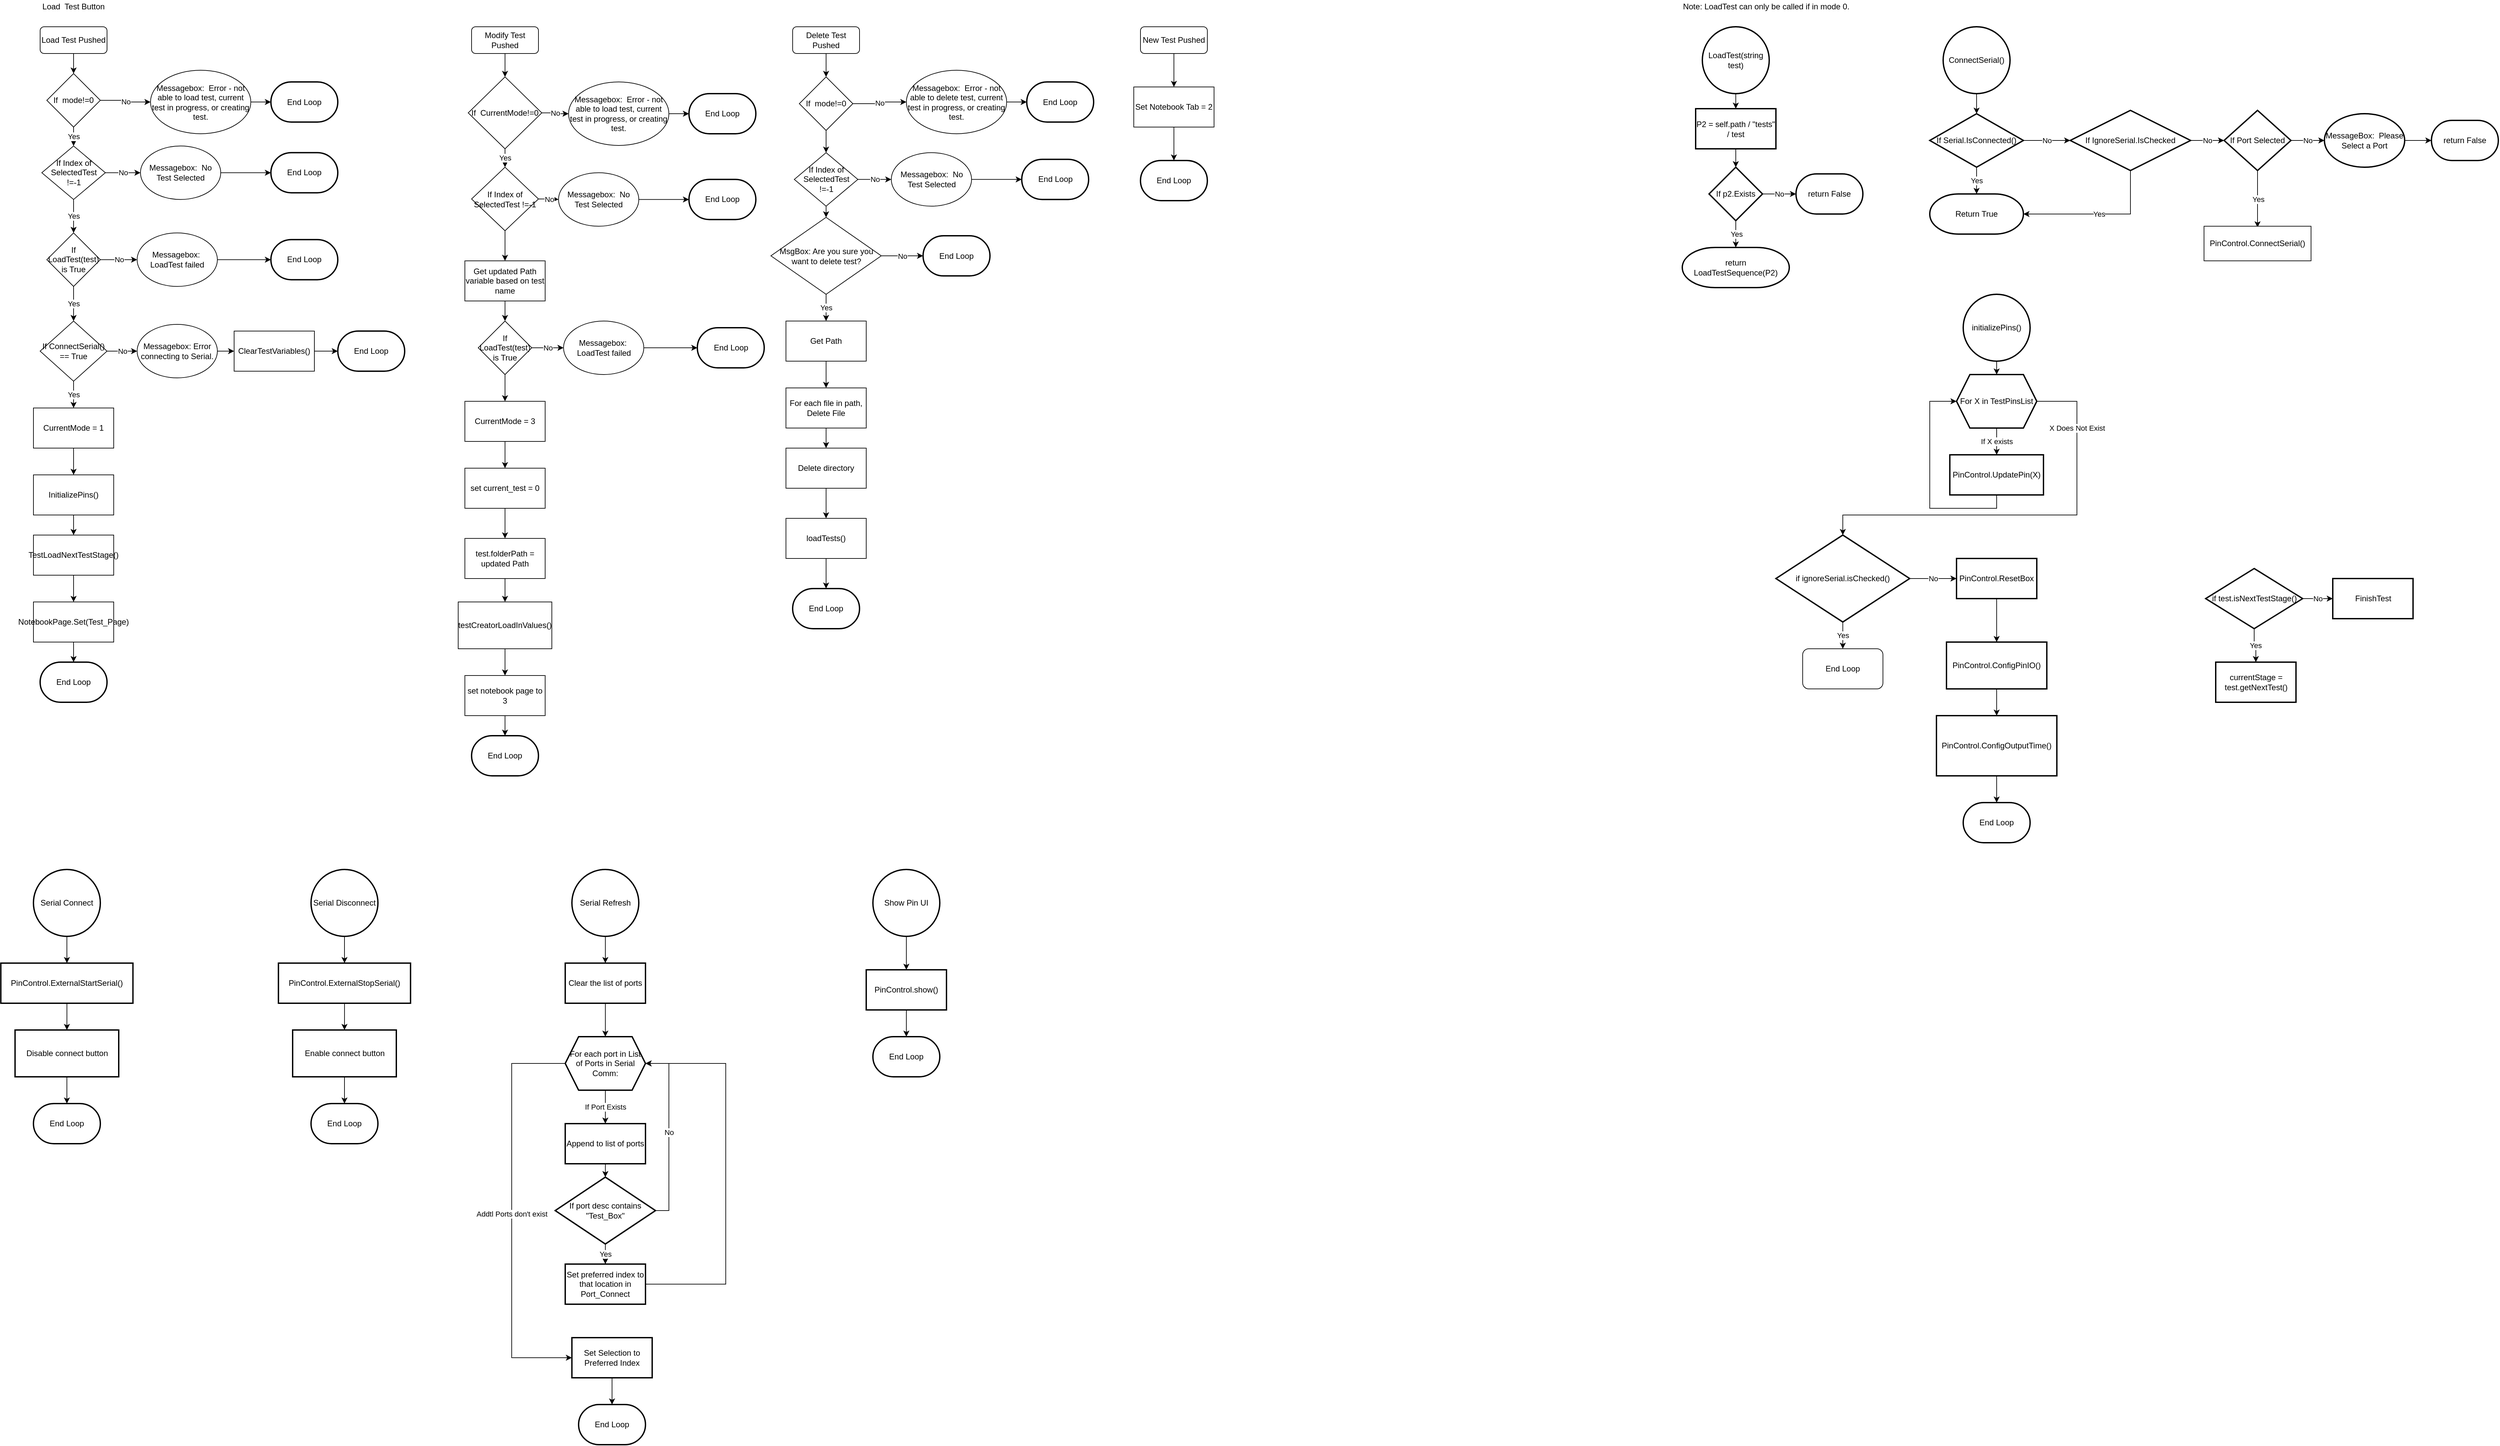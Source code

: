 <mxfile version="14.5.8" type="github" pages="5">
  <diagram id="6a731a19-8d31-9384-78a2-239565b7b9f0" name="Main_Tab">
    <mxGraphModel dx="5860" dy="1933" grid="1" gridSize="10" guides="1" tooltips="1" connect="1" arrows="1" fold="1" page="1" pageScale="1" pageWidth="1600" pageHeight="1200" background="#ffffff" math="0" shadow="0">
      <root>
        <mxCell id="0" />
        <mxCell id="1" parent="0" />
        <mxCell id="tTzITee3SI3V6Dp85nhz-55" value="Load&amp;nbsp; Test Button" style="text;html=1;strokeColor=none;fillColor=none;align=center;verticalAlign=middle;whiteSpace=wrap;rounded=0;" parent="1" vertex="1">
          <mxGeometry x="40" y="30" width="110" height="20" as="geometry" />
        </mxCell>
        <mxCell id="tTzITee3SI3V6Dp85nhz-83" value="" style="edgeStyle=orthogonalEdgeStyle;rounded=0;orthogonalLoop=1;jettySize=auto;html=1;" parent="1" source="tTzITee3SI3V6Dp85nhz-56" target="tTzITee3SI3V6Dp85nhz-82" edge="1">
          <mxGeometry relative="1" as="geometry" />
        </mxCell>
        <mxCell id="tTzITee3SI3V6Dp85nhz-56" value="Load Test Pushed" style="rounded=1;whiteSpace=wrap;html=1;" parent="1" vertex="1">
          <mxGeometry x="45" y="70" width="100" height="40" as="geometry" />
        </mxCell>
        <mxCell id="tTzITee3SI3V6Dp85nhz-61" value="No" style="edgeStyle=orthogonalEdgeStyle;rounded=0;orthogonalLoop=1;jettySize=auto;html=1;" parent="1" source="tTzITee3SI3V6Dp85nhz-59" target="tTzITee3SI3V6Dp85nhz-60" edge="1">
          <mxGeometry relative="1" as="geometry" />
        </mxCell>
        <mxCell id="tTzITee3SI3V6Dp85nhz-67" value="Yes" style="edgeStyle=orthogonalEdgeStyle;rounded=0;orthogonalLoop=1;jettySize=auto;html=1;" parent="1" source="tTzITee3SI3V6Dp85nhz-59" target="tTzITee3SI3V6Dp85nhz-66" edge="1">
          <mxGeometry relative="1" as="geometry" />
        </mxCell>
        <mxCell id="tTzITee3SI3V6Dp85nhz-59" value="If Index of SelectedTest !=-1" style="rhombus;whiteSpace=wrap;html=1;" parent="1" vertex="1">
          <mxGeometry x="47.5" y="248.25" width="95" height="80" as="geometry" />
        </mxCell>
        <mxCell id="tTzITee3SI3V6Dp85nhz-72" value="" style="edgeStyle=orthogonalEdgeStyle;rounded=0;orthogonalLoop=1;jettySize=auto;html=1;" parent="1" source="tTzITee3SI3V6Dp85nhz-60" target="tTzITee3SI3V6Dp85nhz-70" edge="1">
          <mxGeometry relative="1" as="geometry" />
        </mxCell>
        <mxCell id="tTzITee3SI3V6Dp85nhz-60" value="Messagebox:&amp;nbsp; No Test Selected" style="ellipse;whiteSpace=wrap;html=1;" parent="1" vertex="1">
          <mxGeometry x="195" y="248.25" width="120" height="80" as="geometry" />
        </mxCell>
        <mxCell id="UficYF0TFEuOsEOERnPV-9" value="Yes" style="edgeStyle=orthogonalEdgeStyle;rounded=0;orthogonalLoop=1;jettySize=auto;html=1;" parent="1" source="tTzITee3SI3V6Dp85nhz-66" target="UficYF0TFEuOsEOERnPV-4" edge="1">
          <mxGeometry relative="1" as="geometry" />
        </mxCell>
        <mxCell id="UficYF0TFEuOsEOERnPV-13" value="No" style="edgeStyle=orthogonalEdgeStyle;rounded=0;orthogonalLoop=1;jettySize=auto;html=1;" parent="1" source="tTzITee3SI3V6Dp85nhz-66" target="UficYF0TFEuOsEOERnPV-11" edge="1">
          <mxGeometry relative="1" as="geometry" />
        </mxCell>
        <mxCell id="tTzITee3SI3V6Dp85nhz-66" value="If LoadTest(test) is True" style="rhombus;whiteSpace=wrap;html=1;" parent="1" vertex="1">
          <mxGeometry x="55" y="378.25" width="80" height="80" as="geometry" />
        </mxCell>
        <mxCell id="UficYF0TFEuOsEOERnPV-29" value="" style="edgeStyle=orthogonalEdgeStyle;rounded=0;orthogonalLoop=1;jettySize=auto;html=1;" parent="1" source="tTzITee3SI3V6Dp85nhz-68" target="UficYF0TFEuOsEOERnPV-28" edge="1">
          <mxGeometry relative="1" as="geometry" />
        </mxCell>
        <mxCell id="tTzITee3SI3V6Dp85nhz-68" value="TestLoadNextTestStage()" style="whiteSpace=wrap;html=1;" parent="1" vertex="1">
          <mxGeometry x="35" y="830" width="120" height="60" as="geometry" />
        </mxCell>
        <mxCell id="tTzITee3SI3V6Dp85nhz-70" value="End Loop" style="strokeWidth=2;html=1;shape=mxgraph.flowchart.terminator;whiteSpace=wrap;" parent="1" vertex="1">
          <mxGeometry x="390" y="258.25" width="100" height="60" as="geometry" />
        </mxCell>
        <mxCell id="tTzITee3SI3V6Dp85nhz-75" value="" style="edgeStyle=orthogonalEdgeStyle;rounded=0;orthogonalLoop=1;jettySize=auto;html=1;" parent="1" source="tTzITee3SI3V6Dp85nhz-73" target="tTzITee3SI3V6Dp85nhz-74" edge="1">
          <mxGeometry relative="1" as="geometry" />
        </mxCell>
        <mxCell id="tTzITee3SI3V6Dp85nhz-73" value="LoadTest(string test)" style="strokeWidth=2;html=1;shape=mxgraph.flowchart.start_2;whiteSpace=wrap;" parent="1" vertex="1">
          <mxGeometry x="2530" y="70" width="100" height="100" as="geometry" />
        </mxCell>
        <mxCell id="tTzITee3SI3V6Dp85nhz-77" value="" style="edgeStyle=orthogonalEdgeStyle;rounded=0;orthogonalLoop=1;jettySize=auto;html=1;" parent="1" source="tTzITee3SI3V6Dp85nhz-74" target="tTzITee3SI3V6Dp85nhz-76" edge="1">
          <mxGeometry relative="1" as="geometry" />
        </mxCell>
        <mxCell id="tTzITee3SI3V6Dp85nhz-74" value="P2 = self.path / &quot;tests&quot; / test" style="whiteSpace=wrap;html=1;strokeWidth=2;" parent="1" vertex="1">
          <mxGeometry x="2520" y="192.5" width="120" height="60" as="geometry" />
        </mxCell>
        <mxCell id="tTzITee3SI3V6Dp85nhz-79" value="No" style="edgeStyle=orthogonalEdgeStyle;rounded=0;orthogonalLoop=1;jettySize=auto;html=1;" parent="1" source="tTzITee3SI3V6Dp85nhz-76" target="tTzITee3SI3V6Dp85nhz-78" edge="1">
          <mxGeometry relative="1" as="geometry" />
        </mxCell>
        <mxCell id="tTzITee3SI3V6Dp85nhz-81" value="Yes" style="edgeStyle=orthogonalEdgeStyle;rounded=0;orthogonalLoop=1;jettySize=auto;html=1;" parent="1" source="tTzITee3SI3V6Dp85nhz-76" edge="1">
          <mxGeometry relative="1" as="geometry">
            <mxPoint x="2580" y="400" as="targetPoint" />
          </mxGeometry>
        </mxCell>
        <mxCell id="tTzITee3SI3V6Dp85nhz-76" value="If p2.Exists" style="rhombus;whiteSpace=wrap;html=1;strokeWidth=2;" parent="1" vertex="1">
          <mxGeometry x="2540" y="280" width="80" height="80" as="geometry" />
        </mxCell>
        <mxCell id="tTzITee3SI3V6Dp85nhz-78" value="return False" style="strokeWidth=2;html=1;shape=mxgraph.flowchart.terminator;whiteSpace=wrap;" parent="1" vertex="1">
          <mxGeometry x="2670" y="290" width="100" height="60" as="geometry" />
        </mxCell>
        <mxCell id="tTzITee3SI3V6Dp85nhz-84" value="Yes" style="edgeStyle=orthogonalEdgeStyle;rounded=0;orthogonalLoop=1;jettySize=auto;html=1;" parent="1" source="tTzITee3SI3V6Dp85nhz-82" target="tTzITee3SI3V6Dp85nhz-59" edge="1">
          <mxGeometry relative="1" as="geometry" />
        </mxCell>
        <mxCell id="tTzITee3SI3V6Dp85nhz-86" value="No" style="edgeStyle=orthogonalEdgeStyle;rounded=0;orthogonalLoop=1;jettySize=auto;html=1;" parent="1" source="tTzITee3SI3V6Dp85nhz-82" target="tTzITee3SI3V6Dp85nhz-85" edge="1">
          <mxGeometry relative="1" as="geometry" />
        </mxCell>
        <mxCell id="tTzITee3SI3V6Dp85nhz-82" value="If&amp;nbsp; mode!=0" style="rhombus;whiteSpace=wrap;html=1;" parent="1" vertex="1">
          <mxGeometry x="55" y="140" width="80" height="80" as="geometry" />
        </mxCell>
        <mxCell id="tTzITee3SI3V6Dp85nhz-88" value="" style="edgeStyle=orthogonalEdgeStyle;rounded=0;orthogonalLoop=1;jettySize=auto;html=1;" parent="1" source="tTzITee3SI3V6Dp85nhz-85" target="tTzITee3SI3V6Dp85nhz-87" edge="1">
          <mxGeometry relative="1" as="geometry" />
        </mxCell>
        <mxCell id="tTzITee3SI3V6Dp85nhz-85" value="Messagebox:&amp;nbsp; Error - not able to load test, current test in progress, or creating test." style="ellipse;whiteSpace=wrap;html=1;" parent="1" vertex="1">
          <mxGeometry x="210" y="135" width="150" height="95" as="geometry" />
        </mxCell>
        <mxCell id="tTzITee3SI3V6Dp85nhz-87" value="End Loop" style="strokeWidth=2;html=1;shape=mxgraph.flowchart.terminator;whiteSpace=wrap;" parent="1" vertex="1">
          <mxGeometry x="390" y="152.5" width="100" height="60" as="geometry" />
        </mxCell>
        <mxCell id="tTzITee3SI3V6Dp85nhz-89" value="Note: LoadTest can only be called if in mode 0." style="text;html=1;align=center;verticalAlign=middle;resizable=0;points=[];autosize=1;" parent="1" vertex="1">
          <mxGeometry x="2490" y="30" width="270" height="20" as="geometry" />
        </mxCell>
        <mxCell id="UficYF0TFEuOsEOERnPV-15" value="No" style="edgeStyle=orthogonalEdgeStyle;rounded=0;orthogonalLoop=1;jettySize=auto;html=1;" parent="1" source="UficYF0TFEuOsEOERnPV-4" target="UficYF0TFEuOsEOERnPV-14" edge="1">
          <mxGeometry relative="1" as="geometry" />
        </mxCell>
        <mxCell id="UficYF0TFEuOsEOERnPV-21" value="Yes" style="edgeStyle=orthogonalEdgeStyle;rounded=0;orthogonalLoop=1;jettySize=auto;html=1;" parent="1" source="UficYF0TFEuOsEOERnPV-4" target="UficYF0TFEuOsEOERnPV-20" edge="1">
          <mxGeometry relative="1" as="geometry" />
        </mxCell>
        <mxCell id="UficYF0TFEuOsEOERnPV-4" value="If ConnectSerial() == True" style="rhombus;whiteSpace=wrap;html=1;strokeWidth=1;" parent="1" vertex="1">
          <mxGeometry x="45" y="510" width="100" height="90" as="geometry" />
        </mxCell>
        <mxCell id="UficYF0TFEuOsEOERnPV-8" value="return LoadTestSequence(P2)" style="strokeWidth=2;html=1;shape=mxgraph.flowchart.terminator;whiteSpace=wrap;" parent="1" vertex="1">
          <mxGeometry x="2500" y="400" width="160" height="60" as="geometry" />
        </mxCell>
        <mxCell id="UficYF0TFEuOsEOERnPV-10" value="" style="edgeStyle=orthogonalEdgeStyle;rounded=0;orthogonalLoop=1;jettySize=auto;html=1;" parent="1" source="UficYF0TFEuOsEOERnPV-11" target="UficYF0TFEuOsEOERnPV-12" edge="1">
          <mxGeometry relative="1" as="geometry" />
        </mxCell>
        <mxCell id="UficYF0TFEuOsEOERnPV-11" value="Messagebox:&amp;nbsp; LoadTest failed" style="ellipse;whiteSpace=wrap;html=1;" parent="1" vertex="1">
          <mxGeometry x="190" y="378.25" width="120" height="80" as="geometry" />
        </mxCell>
        <mxCell id="UficYF0TFEuOsEOERnPV-12" value="End Loop" style="strokeWidth=2;html=1;shape=mxgraph.flowchart.terminator;whiteSpace=wrap;" parent="1" vertex="1">
          <mxGeometry x="390" y="388.25" width="100" height="60" as="geometry" />
        </mxCell>
        <mxCell id="UficYF0TFEuOsEOERnPV-17" value="" style="edgeStyle=orthogonalEdgeStyle;rounded=0;orthogonalLoop=1;jettySize=auto;html=1;" parent="1" source="UficYF0TFEuOsEOERnPV-14" target="UficYF0TFEuOsEOERnPV-16" edge="1">
          <mxGeometry relative="1" as="geometry" />
        </mxCell>
        <mxCell id="UficYF0TFEuOsEOERnPV-14" value="Messagebox: Error connecting to Serial." style="ellipse;whiteSpace=wrap;html=1;strokeWidth=1;" parent="1" vertex="1">
          <mxGeometry x="190" y="515" width="120" height="80" as="geometry" />
        </mxCell>
        <mxCell id="UficYF0TFEuOsEOERnPV-19" value="" style="edgeStyle=orthogonalEdgeStyle;rounded=0;orthogonalLoop=1;jettySize=auto;html=1;" parent="1" source="UficYF0TFEuOsEOERnPV-16" target="UficYF0TFEuOsEOERnPV-18" edge="1">
          <mxGeometry relative="1" as="geometry" />
        </mxCell>
        <mxCell id="UficYF0TFEuOsEOERnPV-16" value="ClearTestVariables()" style="whiteSpace=wrap;html=1;strokeWidth=1;" parent="1" vertex="1">
          <mxGeometry x="335" y="525" width="120" height="60" as="geometry" />
        </mxCell>
        <mxCell id="UficYF0TFEuOsEOERnPV-18" value="End Loop" style="strokeWidth=2;html=1;shape=mxgraph.flowchart.terminator;whiteSpace=wrap;" parent="1" vertex="1">
          <mxGeometry x="490" y="525" width="100" height="60" as="geometry" />
        </mxCell>
        <mxCell id="UficYF0TFEuOsEOERnPV-26" value="" style="edgeStyle=orthogonalEdgeStyle;rounded=0;orthogonalLoop=1;jettySize=auto;html=1;" parent="1" source="UficYF0TFEuOsEOERnPV-20" target="UficYF0TFEuOsEOERnPV-24" edge="1">
          <mxGeometry relative="1" as="geometry" />
        </mxCell>
        <mxCell id="UficYF0TFEuOsEOERnPV-20" value="CurrentMode = 1" style="whiteSpace=wrap;html=1;strokeWidth=1;" parent="1" vertex="1">
          <mxGeometry x="35" y="640" width="120" height="60" as="geometry" />
        </mxCell>
        <mxCell id="UficYF0TFEuOsEOERnPV-27" value="" style="edgeStyle=orthogonalEdgeStyle;rounded=0;orthogonalLoop=1;jettySize=auto;html=1;" parent="1" source="UficYF0TFEuOsEOERnPV-24" target="tTzITee3SI3V6Dp85nhz-68" edge="1">
          <mxGeometry relative="1" as="geometry" />
        </mxCell>
        <mxCell id="UficYF0TFEuOsEOERnPV-24" value="InitializePins()" style="whiteSpace=wrap;html=1;" parent="1" vertex="1">
          <mxGeometry x="35" y="740" width="120" height="60" as="geometry" />
        </mxCell>
        <mxCell id="UficYF0TFEuOsEOERnPV-31" value="" style="edgeStyle=orthogonalEdgeStyle;rounded=0;orthogonalLoop=1;jettySize=auto;html=1;" parent="1" source="UficYF0TFEuOsEOERnPV-28" target="UficYF0TFEuOsEOERnPV-30" edge="1">
          <mxGeometry relative="1" as="geometry" />
        </mxCell>
        <mxCell id="UficYF0TFEuOsEOERnPV-28" value="NotebookPage.Set(Test_Page)" style="whiteSpace=wrap;html=1;" parent="1" vertex="1">
          <mxGeometry x="35" y="930" width="120" height="60" as="geometry" />
        </mxCell>
        <mxCell id="UficYF0TFEuOsEOERnPV-30" value="End Loop" style="strokeWidth=2;html=1;shape=mxgraph.flowchart.terminator;whiteSpace=wrap;" parent="1" vertex="1">
          <mxGeometry x="45" y="1020" width="100" height="60" as="geometry" />
        </mxCell>
        <mxCell id="UficYF0TFEuOsEOERnPV-36" value="" style="edgeStyle=orthogonalEdgeStyle;rounded=0;orthogonalLoop=1;jettySize=auto;html=1;" parent="1" source="UficYF0TFEuOsEOERnPV-33" target="UficYF0TFEuOsEOERnPV-35" edge="1">
          <mxGeometry relative="1" as="geometry" />
        </mxCell>
        <mxCell id="UficYF0TFEuOsEOERnPV-33" value="ConnectSerial()" style="strokeWidth=2;html=1;shape=mxgraph.flowchart.start_2;whiteSpace=wrap;" parent="1" vertex="1">
          <mxGeometry x="2890" y="70" width="100" height="100" as="geometry" />
        </mxCell>
        <mxCell id="UficYF0TFEuOsEOERnPV-38" value="Yes" style="edgeStyle=orthogonalEdgeStyle;rounded=0;orthogonalLoop=1;jettySize=auto;html=1;" parent="1" source="UficYF0TFEuOsEOERnPV-35" target="UficYF0TFEuOsEOERnPV-37" edge="1">
          <mxGeometry relative="1" as="geometry" />
        </mxCell>
        <mxCell id="UficYF0TFEuOsEOERnPV-40" value="No" style="edgeStyle=orthogonalEdgeStyle;rounded=0;orthogonalLoop=1;jettySize=auto;html=1;" parent="1" source="UficYF0TFEuOsEOERnPV-35" target="UficYF0TFEuOsEOERnPV-39" edge="1">
          <mxGeometry relative="1" as="geometry" />
        </mxCell>
        <mxCell id="UficYF0TFEuOsEOERnPV-35" value="If Serial.IsConnected()" style="rhombus;whiteSpace=wrap;html=1;strokeWidth=2;" parent="1" vertex="1">
          <mxGeometry x="2870" y="200" width="140" height="80" as="geometry" />
        </mxCell>
        <mxCell id="UficYF0TFEuOsEOERnPV-37" value="Return True" style="strokeWidth=2;html=1;shape=mxgraph.flowchart.terminator;whiteSpace=wrap;" parent="1" vertex="1">
          <mxGeometry x="2870" y="320" width="140" height="60" as="geometry" />
        </mxCell>
        <mxCell id="UficYF0TFEuOsEOERnPV-41" value="Yes" style="edgeStyle=orthogonalEdgeStyle;rounded=0;orthogonalLoop=1;jettySize=auto;html=1;exitX=0.5;exitY=1;exitDx=0;exitDy=0;entryX=1;entryY=0.5;entryDx=0;entryDy=0;entryPerimeter=0;" parent="1" source="UficYF0TFEuOsEOERnPV-39" target="UficYF0TFEuOsEOERnPV-37" edge="1">
          <mxGeometry relative="1" as="geometry" />
        </mxCell>
        <mxCell id="UficYF0TFEuOsEOERnPV-43" value="No" style="edgeStyle=orthogonalEdgeStyle;rounded=0;orthogonalLoop=1;jettySize=auto;html=1;" parent="1" source="UficYF0TFEuOsEOERnPV-39" target="UficYF0TFEuOsEOERnPV-42" edge="1">
          <mxGeometry relative="1" as="geometry" />
        </mxCell>
        <mxCell id="UficYF0TFEuOsEOERnPV-39" value="If IgnoreSerial.IsChecked" style="rhombus;whiteSpace=wrap;html=1;strokeWidth=2;" parent="1" vertex="1">
          <mxGeometry x="3080" y="195" width="180" height="90" as="geometry" />
        </mxCell>
        <mxCell id="UficYF0TFEuOsEOERnPV-45" value="Yes" style="edgeStyle=orthogonalEdgeStyle;rounded=0;orthogonalLoop=1;jettySize=auto;html=1;" parent="1" source="UficYF0TFEuOsEOERnPV-42" edge="1">
          <mxGeometry relative="1" as="geometry">
            <mxPoint x="3360" y="370" as="targetPoint" />
          </mxGeometry>
        </mxCell>
        <mxCell id="UficYF0TFEuOsEOERnPV-47" value="No" style="edgeStyle=orthogonalEdgeStyle;rounded=0;orthogonalLoop=1;jettySize=auto;html=1;" parent="1" source="UficYF0TFEuOsEOERnPV-42" target="UficYF0TFEuOsEOERnPV-46" edge="1">
          <mxGeometry relative="1" as="geometry" />
        </mxCell>
        <mxCell id="UficYF0TFEuOsEOERnPV-42" value="If Port Selected" style="rhombus;whiteSpace=wrap;html=1;strokeWidth=2;" parent="1" vertex="1">
          <mxGeometry x="3310" y="195" width="100" height="90" as="geometry" />
        </mxCell>
        <mxCell id="UficYF0TFEuOsEOERnPV-49" value="" style="edgeStyle=orthogonalEdgeStyle;rounded=0;orthogonalLoop=1;jettySize=auto;html=1;" parent="1" source="UficYF0TFEuOsEOERnPV-46" target="UficYF0TFEuOsEOERnPV-48" edge="1">
          <mxGeometry relative="1" as="geometry" />
        </mxCell>
        <mxCell id="UficYF0TFEuOsEOERnPV-46" value="MessageBox:&amp;nbsp; Please Select a Port" style="ellipse;whiteSpace=wrap;html=1;strokeWidth=2;" parent="1" vertex="1">
          <mxGeometry x="3460" y="200" width="120" height="80" as="geometry" />
        </mxCell>
        <mxCell id="UficYF0TFEuOsEOERnPV-48" value="return False" style="strokeWidth=2;html=1;shape=mxgraph.flowchart.terminator;whiteSpace=wrap;" parent="1" vertex="1">
          <mxGeometry x="3620" y="210" width="100" height="60" as="geometry" />
        </mxCell>
        <mxCell id="ir7IwgKp179g5_XmWtsQ-1" value="PinControl.ConnectSerial()" style="rounded=0;whiteSpace=wrap;html=1;" parent="1" vertex="1">
          <mxGeometry x="3280" y="368.25" width="160" height="51.75" as="geometry" />
        </mxCell>
        <mxCell id="ir7IwgKp179g5_XmWtsQ-4" value="" style="edgeStyle=orthogonalEdgeStyle;rounded=0;orthogonalLoop=1;jettySize=auto;html=1;entryX=0.5;entryY=0;entryDx=0;entryDy=0;" parent="1" source="ir7IwgKp179g5_XmWtsQ-2" target="VLrwDN9U09hXujgsO5i5-10" edge="1">
          <mxGeometry relative="1" as="geometry" />
        </mxCell>
        <mxCell id="ir7IwgKp179g5_XmWtsQ-2" value="initializePins()" style="strokeWidth=2;html=1;shape=mxgraph.flowchart.start_2;whiteSpace=wrap;" parent="1" vertex="1">
          <mxGeometry x="2920" y="470" width="100" height="100" as="geometry" />
        </mxCell>
        <mxCell id="ir7IwgKp179g5_XmWtsQ-6" value="Yes" style="edgeStyle=orthogonalEdgeStyle;rounded=0;orthogonalLoop=1;jettySize=auto;html=1;entryX=0.5;entryY=0;entryDx=0;entryDy=0;" parent="1" source="ir7IwgKp179g5_XmWtsQ-3" target="ir7IwgKp179g5_XmWtsQ-9" edge="1">
          <mxGeometry relative="1" as="geometry" />
        </mxCell>
        <mxCell id="ir7IwgKp179g5_XmWtsQ-10" value="No" style="edgeStyle=orthogonalEdgeStyle;rounded=0;orthogonalLoop=1;jettySize=auto;html=1;" parent="1" source="ir7IwgKp179g5_XmWtsQ-3" target="ir7IwgKp179g5_XmWtsQ-5" edge="1">
          <mxGeometry relative="1" as="geometry" />
        </mxCell>
        <mxCell id="ir7IwgKp179g5_XmWtsQ-3" value="if ignoreSerial.isChecked()" style="rhombus;whiteSpace=wrap;html=1;strokeWidth=2;" parent="1" vertex="1">
          <mxGeometry x="2640" y="830" width="200" height="130" as="geometry" />
        </mxCell>
        <mxCell id="VLrwDN9U09hXujgsO5i5-14" value="" style="edgeStyle=orthogonalEdgeStyle;rounded=0;orthogonalLoop=1;jettySize=auto;html=1;" parent="1" source="ir7IwgKp179g5_XmWtsQ-5" target="VLrwDN9U09hXujgsO5i5-7" edge="1">
          <mxGeometry relative="1" as="geometry" />
        </mxCell>
        <mxCell id="ir7IwgKp179g5_XmWtsQ-5" value="PinControl.ResetBox" style="whiteSpace=wrap;html=1;strokeWidth=2;" parent="1" vertex="1">
          <mxGeometry x="2910" y="865" width="120" height="60" as="geometry" />
        </mxCell>
        <mxCell id="ir7IwgKp179g5_XmWtsQ-9" value="End Loop" style="rounded=1;whiteSpace=wrap;html=1;" parent="1" vertex="1">
          <mxGeometry x="2680" y="1000" width="120" height="60" as="geometry" />
        </mxCell>
        <mxCell id="VLrwDN9U09hXujgsO5i5-16" value="" style="edgeStyle=orthogonalEdgeStyle;rounded=0;orthogonalLoop=1;jettySize=auto;html=1;" parent="1" source="VLrwDN9U09hXujgsO5i5-7" target="VLrwDN9U09hXujgsO5i5-15" edge="1">
          <mxGeometry relative="1" as="geometry" />
        </mxCell>
        <mxCell id="VLrwDN9U09hXujgsO5i5-7" value="PinControl.ConfigPinIO()" style="whiteSpace=wrap;html=1;strokeWidth=2;" parent="1" vertex="1">
          <mxGeometry x="2895" y="990" width="150" height="70" as="geometry" />
        </mxCell>
        <mxCell id="VLrwDN9U09hXujgsO5i5-9" value="If X exists" style="edgeStyle=orthogonalEdgeStyle;rounded=0;orthogonalLoop=1;jettySize=auto;html=1;" parent="1" source="VLrwDN9U09hXujgsO5i5-10" target="VLrwDN9U09hXujgsO5i5-11" edge="1">
          <mxGeometry relative="1" as="geometry" />
        </mxCell>
        <mxCell id="VLrwDN9U09hXujgsO5i5-13" value="X Does Not Exist" style="edgeStyle=orthogonalEdgeStyle;rounded=0;orthogonalLoop=1;jettySize=auto;html=1;exitX=1;exitY=0.5;exitDx=0;exitDy=0;entryX=0.5;entryY=0;entryDx=0;entryDy=0;" parent="1" source="VLrwDN9U09hXujgsO5i5-10" target="ir7IwgKp179g5_XmWtsQ-3" edge="1">
          <mxGeometry x="-0.672" relative="1" as="geometry">
            <Array as="points">
              <mxPoint x="3090" y="630" />
              <mxPoint x="3090" y="800" />
              <mxPoint x="2740" y="800" />
            </Array>
            <mxPoint as="offset" />
          </mxGeometry>
        </mxCell>
        <mxCell id="VLrwDN9U09hXujgsO5i5-10" value="For X in TestPinsList" style="shape=hexagon;perimeter=hexagonPerimeter2;whiteSpace=wrap;html=1;fixedSize=1;strokeWidth=2;" parent="1" vertex="1">
          <mxGeometry x="2910" y="590" width="120" height="80" as="geometry" />
        </mxCell>
        <mxCell id="VLrwDN9U09hXujgsO5i5-12" style="edgeStyle=orthogonalEdgeStyle;rounded=0;orthogonalLoop=1;jettySize=auto;html=1;exitX=0.5;exitY=1;exitDx=0;exitDy=0;entryX=0;entryY=0.5;entryDx=0;entryDy=0;" parent="1" source="VLrwDN9U09hXujgsO5i5-11" target="VLrwDN9U09hXujgsO5i5-10" edge="1">
          <mxGeometry relative="1" as="geometry">
            <Array as="points">
              <mxPoint x="2970" y="790" />
              <mxPoint x="2870" y="790" />
              <mxPoint x="2870" y="630" />
            </Array>
          </mxGeometry>
        </mxCell>
        <mxCell id="VLrwDN9U09hXujgsO5i5-11" value="PinControl.UpdatePin(X)" style="whiteSpace=wrap;html=1;strokeWidth=2;" parent="1" vertex="1">
          <mxGeometry x="2900" y="710" width="140" height="60" as="geometry" />
        </mxCell>
        <mxCell id="VLrwDN9U09hXujgsO5i5-18" value="" style="edgeStyle=orthogonalEdgeStyle;rounded=0;orthogonalLoop=1;jettySize=auto;html=1;" parent="1" source="VLrwDN9U09hXujgsO5i5-15" target="VLrwDN9U09hXujgsO5i5-17" edge="1">
          <mxGeometry relative="1" as="geometry" />
        </mxCell>
        <mxCell id="VLrwDN9U09hXujgsO5i5-15" value="PinControl.ConfigOutputTime()" style="whiteSpace=wrap;html=1;strokeWidth=2;" parent="1" vertex="1">
          <mxGeometry x="2880" y="1100" width="180" height="90" as="geometry" />
        </mxCell>
        <mxCell id="VLrwDN9U09hXujgsO5i5-17" value="End Loop" style="strokeWidth=2;html=1;shape=mxgraph.flowchart.terminator;whiteSpace=wrap;" parent="1" vertex="1">
          <mxGeometry x="2920" y="1230" width="100" height="60" as="geometry" />
        </mxCell>
        <mxCell id="VLrwDN9U09hXujgsO5i5-20" value="currentStage = test.getNextTest()" style="whiteSpace=wrap;html=1;strokeWidth=2;" parent="1" vertex="1">
          <mxGeometry x="3297.5" y="1020" width="120" height="60" as="geometry" />
        </mxCell>
        <mxCell id="VLrwDN9U09hXujgsO5i5-29" value="Yes" style="edgeStyle=orthogonalEdgeStyle;rounded=0;orthogonalLoop=1;jettySize=auto;html=1;entryX=0.5;entryY=0;entryDx=0;entryDy=0;" parent="1" source="VLrwDN9U09hXujgsO5i5-26" target="VLrwDN9U09hXujgsO5i5-20" edge="1">
          <mxGeometry relative="1" as="geometry">
            <mxPoint x="3357.5" y="1015" as="targetPoint" />
          </mxGeometry>
        </mxCell>
        <mxCell id="VLrwDN9U09hXujgsO5i5-31" value="No" style="edgeStyle=orthogonalEdgeStyle;rounded=0;orthogonalLoop=1;jettySize=auto;html=1;" parent="1" source="VLrwDN9U09hXujgsO5i5-26" target="VLrwDN9U09hXujgsO5i5-30" edge="1">
          <mxGeometry relative="1" as="geometry" />
        </mxCell>
        <mxCell id="VLrwDN9U09hXujgsO5i5-26" value="if test.isNextTestStage()" style="rhombus;whiteSpace=wrap;html=1;strokeWidth=2;" parent="1" vertex="1">
          <mxGeometry x="3282.5" y="880" width="145" height="90" as="geometry" />
        </mxCell>
        <mxCell id="VLrwDN9U09hXujgsO5i5-30" value="FinishTest" style="whiteSpace=wrap;html=1;strokeWidth=2;" parent="1" vertex="1">
          <mxGeometry x="3472.5" y="895" width="120" height="60" as="geometry" />
        </mxCell>
        <mxCell id="zyAhgqpcMAbRngAJx9lP-7" value="" style="edgeStyle=orthogonalEdgeStyle;rounded=0;orthogonalLoop=1;jettySize=auto;html=1;" parent="1" source="zyAhgqpcMAbRngAJx9lP-1" target="zyAhgqpcMAbRngAJx9lP-5" edge="1">
          <mxGeometry relative="1" as="geometry" />
        </mxCell>
        <mxCell id="zyAhgqpcMAbRngAJx9lP-1" value="Modify Test Pushed" style="rounded=1;whiteSpace=wrap;html=1;" parent="1" vertex="1">
          <mxGeometry x="690" y="70" width="100" height="40" as="geometry" />
        </mxCell>
        <mxCell id="zyAhgqpcMAbRngAJx9lP-2" value="Delete Test Pushed" style="rounded=1;whiteSpace=wrap;html=1;" parent="1" vertex="1">
          <mxGeometry x="1170" y="70" width="100" height="40" as="geometry" />
        </mxCell>
        <mxCell id="xI6UoFROLTJsAryazsQp-2" value="" style="edgeStyle=orthogonalEdgeStyle;rounded=0;orthogonalLoop=1;jettySize=auto;html=1;" parent="1" source="zyAhgqpcMAbRngAJx9lP-4" target="xI6UoFROLTJsAryazsQp-1" edge="1">
          <mxGeometry relative="1" as="geometry" />
        </mxCell>
        <mxCell id="zyAhgqpcMAbRngAJx9lP-4" value="New Test Pushed" style="rounded=1;whiteSpace=wrap;html=1;" parent="1" vertex="1">
          <mxGeometry x="1690" y="70" width="100" height="40" as="geometry" />
        </mxCell>
        <mxCell id="zyAhgqpcMAbRngAJx9lP-9" value="Yes" style="edgeStyle=orthogonalEdgeStyle;rounded=0;orthogonalLoop=1;jettySize=auto;html=1;" parent="1" source="zyAhgqpcMAbRngAJx9lP-5" target="zyAhgqpcMAbRngAJx9lP-8" edge="1">
          <mxGeometry relative="1" as="geometry" />
        </mxCell>
        <mxCell id="zyAhgqpcMAbRngAJx9lP-17" value="No" style="edgeStyle=orthogonalEdgeStyle;rounded=0;orthogonalLoop=1;jettySize=auto;html=1;" parent="1" source="zyAhgqpcMAbRngAJx9lP-5" target="zyAhgqpcMAbRngAJx9lP-14" edge="1">
          <mxGeometry relative="1" as="geometry" />
        </mxCell>
        <mxCell id="zyAhgqpcMAbRngAJx9lP-5" value="If&amp;nbsp; CurrentMode!=0" style="rhombus;whiteSpace=wrap;html=1;" parent="1" vertex="1">
          <mxGeometry x="685" y="145" width="110" height="107.5" as="geometry" />
        </mxCell>
        <mxCell id="zyAhgqpcMAbRngAJx9lP-16" value="No" style="edgeStyle=orthogonalEdgeStyle;rounded=0;orthogonalLoop=1;jettySize=auto;html=1;" parent="1" source="zyAhgqpcMAbRngAJx9lP-8" target="zyAhgqpcMAbRngAJx9lP-11" edge="1">
          <mxGeometry relative="1" as="geometry" />
        </mxCell>
        <mxCell id="5c3wUZnlZcaob0wR7u_3-17" value="" style="edgeStyle=orthogonalEdgeStyle;rounded=0;orthogonalLoop=1;jettySize=auto;html=1;" parent="1" source="zyAhgqpcMAbRngAJx9lP-8" target="5c3wUZnlZcaob0wR7u_3-16" edge="1">
          <mxGeometry relative="1" as="geometry" />
        </mxCell>
        <mxCell id="zyAhgqpcMAbRngAJx9lP-8" value="If Index of SelectedTest !=-1" style="rhombus;whiteSpace=wrap;html=1;" parent="1" vertex="1">
          <mxGeometry x="690" y="280" width="100" height="95" as="geometry" />
        </mxCell>
        <mxCell id="zyAhgqpcMAbRngAJx9lP-10" value="" style="edgeStyle=orthogonalEdgeStyle;rounded=0;orthogonalLoop=1;jettySize=auto;html=1;" parent="1" source="zyAhgqpcMAbRngAJx9lP-11" target="zyAhgqpcMAbRngAJx9lP-12" edge="1">
          <mxGeometry relative="1" as="geometry" />
        </mxCell>
        <mxCell id="zyAhgqpcMAbRngAJx9lP-11" value="Messagebox:&amp;nbsp; No Test Selected" style="ellipse;whiteSpace=wrap;html=1;" parent="1" vertex="1">
          <mxGeometry x="820" y="288.25" width="120" height="80" as="geometry" />
        </mxCell>
        <mxCell id="zyAhgqpcMAbRngAJx9lP-12" value="End Loop" style="strokeWidth=2;html=1;shape=mxgraph.flowchart.terminator;whiteSpace=wrap;" parent="1" vertex="1">
          <mxGeometry x="1015" y="298.25" width="100" height="60" as="geometry" />
        </mxCell>
        <mxCell id="zyAhgqpcMAbRngAJx9lP-13" value="" style="edgeStyle=orthogonalEdgeStyle;rounded=0;orthogonalLoop=1;jettySize=auto;html=1;" parent="1" source="zyAhgqpcMAbRngAJx9lP-14" target="zyAhgqpcMAbRngAJx9lP-15" edge="1">
          <mxGeometry relative="1" as="geometry" />
        </mxCell>
        <mxCell id="zyAhgqpcMAbRngAJx9lP-14" value="Messagebox:&amp;nbsp; Error - not able to load test, current test in progress, or creating test." style="ellipse;whiteSpace=wrap;html=1;" parent="1" vertex="1">
          <mxGeometry x="835" y="152.5" width="150" height="95" as="geometry" />
        </mxCell>
        <mxCell id="zyAhgqpcMAbRngAJx9lP-15" value="End Loop" style="strokeWidth=2;html=1;shape=mxgraph.flowchart.terminator;whiteSpace=wrap;" parent="1" vertex="1">
          <mxGeometry x="1015" y="170" width="100" height="60" as="geometry" />
        </mxCell>
        <mxCell id="zyAhgqpcMAbRngAJx9lP-18" value="No" style="edgeStyle=orthogonalEdgeStyle;rounded=0;orthogonalLoop=1;jettySize=auto;html=1;" parent="1" source="zyAhgqpcMAbRngAJx9lP-19" target="zyAhgqpcMAbRngAJx9lP-21" edge="1">
          <mxGeometry relative="1" as="geometry" />
        </mxCell>
        <mxCell id="zyAhgqpcMAbRngAJx9lP-25" value="" style="edgeStyle=orthogonalEdgeStyle;rounded=0;orthogonalLoop=1;jettySize=auto;html=1;" parent="1" source="zyAhgqpcMAbRngAJx9lP-19" target="zyAhgqpcMAbRngAJx9lP-24" edge="1">
          <mxGeometry relative="1" as="geometry" />
        </mxCell>
        <mxCell id="zyAhgqpcMAbRngAJx9lP-19" value="If LoadTest(test) is True" style="rhombus;whiteSpace=wrap;html=1;" parent="1" vertex="1">
          <mxGeometry x="700" y="510" width="80" height="80" as="geometry" />
        </mxCell>
        <mxCell id="zyAhgqpcMAbRngAJx9lP-20" value="" style="edgeStyle=orthogonalEdgeStyle;rounded=0;orthogonalLoop=1;jettySize=auto;html=1;" parent="1" source="zyAhgqpcMAbRngAJx9lP-21" target="zyAhgqpcMAbRngAJx9lP-22" edge="1">
          <mxGeometry relative="1" as="geometry" />
        </mxCell>
        <mxCell id="zyAhgqpcMAbRngAJx9lP-21" value="Messagebox:&amp;nbsp; LoadTest failed" style="ellipse;whiteSpace=wrap;html=1;" parent="1" vertex="1">
          <mxGeometry x="827.5" y="510" width="120" height="80" as="geometry" />
        </mxCell>
        <mxCell id="zyAhgqpcMAbRngAJx9lP-22" value="End Loop" style="strokeWidth=2;html=1;shape=mxgraph.flowchart.terminator;whiteSpace=wrap;" parent="1" vertex="1">
          <mxGeometry x="1027.5" y="520" width="100" height="60" as="geometry" />
        </mxCell>
        <mxCell id="5c3wUZnlZcaob0wR7u_3-21" value="" style="edgeStyle=orthogonalEdgeStyle;rounded=0;orthogonalLoop=1;jettySize=auto;html=1;" parent="1" source="zyAhgqpcMAbRngAJx9lP-24" target="5c3wUZnlZcaob0wR7u_3-20" edge="1">
          <mxGeometry relative="1" as="geometry" />
        </mxCell>
        <mxCell id="zyAhgqpcMAbRngAJx9lP-24" value="CurrentMode = 3" style="whiteSpace=wrap;html=1;" parent="1" vertex="1">
          <mxGeometry x="680" y="630" width="120" height="60" as="geometry" />
        </mxCell>
        <mxCell id="hBHiRlKZ0MR35Txenzxi-2" value="" style="edgeStyle=orthogonalEdgeStyle;rounded=0;orthogonalLoop=1;jettySize=auto;html=1;exitX=0.5;exitY=1;exitDx=0;exitDy=0;" parent="1" source="zyAhgqpcMAbRngAJx9lP-2" target="hBHiRlKZ0MR35Txenzxi-4" edge="1">
          <mxGeometry relative="1" as="geometry">
            <mxPoint x="1214" y="110" as="sourcePoint" />
            <Array as="points" />
          </mxGeometry>
        </mxCell>
        <mxCell id="hBHiRlKZ0MR35Txenzxi-3" value="No" style="edgeStyle=orthogonalEdgeStyle;rounded=0;orthogonalLoop=1;jettySize=auto;html=1;" parent="1" source="hBHiRlKZ0MR35Txenzxi-4" target="hBHiRlKZ0MR35Txenzxi-6" edge="1">
          <mxGeometry relative="1" as="geometry" />
        </mxCell>
        <mxCell id="hBHiRlKZ0MR35Txenzxi-13" value="" style="edgeStyle=orthogonalEdgeStyle;rounded=0;orthogonalLoop=1;jettySize=auto;html=1;" parent="1" source="hBHiRlKZ0MR35Txenzxi-4" target="hBHiRlKZ0MR35Txenzxi-9" edge="1">
          <mxGeometry relative="1" as="geometry" />
        </mxCell>
        <mxCell id="hBHiRlKZ0MR35Txenzxi-4" value="If&amp;nbsp; mode!=0" style="rhombus;whiteSpace=wrap;html=1;" parent="1" vertex="1">
          <mxGeometry x="1180" y="145" width="80" height="80" as="geometry" />
        </mxCell>
        <mxCell id="hBHiRlKZ0MR35Txenzxi-5" value="" style="edgeStyle=orthogonalEdgeStyle;rounded=0;orthogonalLoop=1;jettySize=auto;html=1;" parent="1" source="hBHiRlKZ0MR35Txenzxi-6" target="hBHiRlKZ0MR35Txenzxi-7" edge="1">
          <mxGeometry relative="1" as="geometry" />
        </mxCell>
        <mxCell id="hBHiRlKZ0MR35Txenzxi-6" value="Messagebox:&amp;nbsp; Error - not able to delete test, current test in progress, or creating test." style="ellipse;whiteSpace=wrap;html=1;" parent="1" vertex="1">
          <mxGeometry x="1340" y="135" width="150" height="95" as="geometry" />
        </mxCell>
        <mxCell id="hBHiRlKZ0MR35Txenzxi-7" value="End Loop" style="strokeWidth=2;html=1;shape=mxgraph.flowchart.terminator;whiteSpace=wrap;" parent="1" vertex="1">
          <mxGeometry x="1520" y="152.5" width="100" height="60" as="geometry" />
        </mxCell>
        <mxCell id="hBHiRlKZ0MR35Txenzxi-8" value="No" style="edgeStyle=orthogonalEdgeStyle;rounded=0;orthogonalLoop=1;jettySize=auto;html=1;" parent="1" source="hBHiRlKZ0MR35Txenzxi-9" target="hBHiRlKZ0MR35Txenzxi-11" edge="1">
          <mxGeometry relative="1" as="geometry" />
        </mxCell>
        <mxCell id="5c3wUZnlZcaob0wR7u_3-2" value="" style="edgeStyle=orthogonalEdgeStyle;rounded=0;orthogonalLoop=1;jettySize=auto;html=1;" parent="1" source="hBHiRlKZ0MR35Txenzxi-9" target="5c3wUZnlZcaob0wR7u_3-1" edge="1">
          <mxGeometry relative="1" as="geometry" />
        </mxCell>
        <mxCell id="hBHiRlKZ0MR35Txenzxi-9" value="If Index of SelectedTest !=-1" style="rhombus;whiteSpace=wrap;html=1;" parent="1" vertex="1">
          <mxGeometry x="1172.5" y="258.25" width="95" height="80" as="geometry" />
        </mxCell>
        <mxCell id="hBHiRlKZ0MR35Txenzxi-10" value="" style="edgeStyle=orthogonalEdgeStyle;rounded=0;orthogonalLoop=1;jettySize=auto;html=1;" parent="1" source="hBHiRlKZ0MR35Txenzxi-11" target="hBHiRlKZ0MR35Txenzxi-12" edge="1">
          <mxGeometry relative="1" as="geometry" />
        </mxCell>
        <mxCell id="hBHiRlKZ0MR35Txenzxi-11" value="Messagebox:&amp;nbsp; No Test Selected" style="ellipse;whiteSpace=wrap;html=1;" parent="1" vertex="1">
          <mxGeometry x="1317.5" y="258.25" width="120" height="80" as="geometry" />
        </mxCell>
        <mxCell id="hBHiRlKZ0MR35Txenzxi-12" value="End Loop" style="strokeWidth=2;html=1;shape=mxgraph.flowchart.terminator;whiteSpace=wrap;" parent="1" vertex="1">
          <mxGeometry x="1512.5" y="268.25" width="100" height="60" as="geometry" />
        </mxCell>
        <mxCell id="hBHiRlKZ0MR35Txenzxi-17" value="" style="edgeStyle=orthogonalEdgeStyle;rounded=0;orthogonalLoop=1;jettySize=auto;html=1;" parent="1" source="hBHiRlKZ0MR35Txenzxi-14" target="hBHiRlKZ0MR35Txenzxi-16" edge="1">
          <mxGeometry relative="1" as="geometry" />
        </mxCell>
        <mxCell id="hBHiRlKZ0MR35Txenzxi-14" value="Get Path" style="whiteSpace=wrap;html=1;" parent="1" vertex="1">
          <mxGeometry x="1160" y="510" width="120" height="60" as="geometry" />
        </mxCell>
        <mxCell id="5c3wUZnlZcaob0wR7u_3-11" value="" style="edgeStyle=orthogonalEdgeStyle;rounded=0;orthogonalLoop=1;jettySize=auto;html=1;" parent="1" source="hBHiRlKZ0MR35Txenzxi-16" target="5c3wUZnlZcaob0wR7u_3-10" edge="1">
          <mxGeometry relative="1" as="geometry" />
        </mxCell>
        <mxCell id="hBHiRlKZ0MR35Txenzxi-16" value="For each file in path, Delete File" style="whiteSpace=wrap;html=1;" parent="1" vertex="1">
          <mxGeometry x="1160" y="610" width="120" height="60" as="geometry" />
        </mxCell>
        <mxCell id="5c3wUZnlZcaob0wR7u_3-3" value="Yes" style="edgeStyle=orthogonalEdgeStyle;rounded=0;orthogonalLoop=1;jettySize=auto;html=1;" parent="1" source="5c3wUZnlZcaob0wR7u_3-1" target="hBHiRlKZ0MR35Txenzxi-14" edge="1">
          <mxGeometry relative="1" as="geometry" />
        </mxCell>
        <mxCell id="5c3wUZnlZcaob0wR7u_3-9" value="No" style="edgeStyle=orthogonalEdgeStyle;rounded=0;orthogonalLoop=1;jettySize=auto;html=1;" parent="1" source="5c3wUZnlZcaob0wR7u_3-1" target="5c3wUZnlZcaob0wR7u_3-8" edge="1">
          <mxGeometry relative="1" as="geometry" />
        </mxCell>
        <mxCell id="5c3wUZnlZcaob0wR7u_3-1" value="MsgBox: Are you sure you want to delete test?" style="rhombus;whiteSpace=wrap;html=1;" parent="1" vertex="1">
          <mxGeometry x="1137.5" y="355" width="165" height="115" as="geometry" />
        </mxCell>
        <mxCell id="5c3wUZnlZcaob0wR7u_3-8" value="End Loop" style="strokeWidth=2;html=1;shape=mxgraph.flowchart.terminator;whiteSpace=wrap;" parent="1" vertex="1">
          <mxGeometry x="1365" y="382.5" width="100" height="60" as="geometry" />
        </mxCell>
        <mxCell id="5c3wUZnlZcaob0wR7u_3-13" value="" style="edgeStyle=orthogonalEdgeStyle;rounded=0;orthogonalLoop=1;jettySize=auto;html=1;" parent="1" source="5c3wUZnlZcaob0wR7u_3-10" target="5c3wUZnlZcaob0wR7u_3-12" edge="1">
          <mxGeometry relative="1" as="geometry" />
        </mxCell>
        <mxCell id="5c3wUZnlZcaob0wR7u_3-10" value="Delete directory" style="whiteSpace=wrap;html=1;" parent="1" vertex="1">
          <mxGeometry x="1160" y="700" width="120" height="60" as="geometry" />
        </mxCell>
        <mxCell id="5c3wUZnlZcaob0wR7u_3-15" value="" style="edgeStyle=orthogonalEdgeStyle;rounded=0;orthogonalLoop=1;jettySize=auto;html=1;" parent="1" source="5c3wUZnlZcaob0wR7u_3-12" target="5c3wUZnlZcaob0wR7u_3-14" edge="1">
          <mxGeometry relative="1" as="geometry" />
        </mxCell>
        <mxCell id="5c3wUZnlZcaob0wR7u_3-12" value="loadTests()" style="whiteSpace=wrap;html=1;" parent="1" vertex="1">
          <mxGeometry x="1160" y="805" width="120" height="60" as="geometry" />
        </mxCell>
        <mxCell id="5c3wUZnlZcaob0wR7u_3-14" value="End Loop" style="strokeWidth=2;html=1;shape=mxgraph.flowchart.terminator;whiteSpace=wrap;" parent="1" vertex="1">
          <mxGeometry x="1170" y="910" width="100" height="60" as="geometry" />
        </mxCell>
        <mxCell id="5c3wUZnlZcaob0wR7u_3-19" value="" style="edgeStyle=orthogonalEdgeStyle;rounded=0;orthogonalLoop=1;jettySize=auto;html=1;" parent="1" source="5c3wUZnlZcaob0wR7u_3-16" edge="1">
          <mxGeometry relative="1" as="geometry">
            <mxPoint x="740" y="510" as="targetPoint" />
          </mxGeometry>
        </mxCell>
        <mxCell id="5c3wUZnlZcaob0wR7u_3-16" value="Get updated Path variable based on test name" style="whiteSpace=wrap;html=1;" parent="1" vertex="1">
          <mxGeometry x="680" y="420" width="120" height="60" as="geometry" />
        </mxCell>
        <mxCell id="5c3wUZnlZcaob0wR7u_3-23" value="" style="edgeStyle=orthogonalEdgeStyle;rounded=0;orthogonalLoop=1;jettySize=auto;html=1;" parent="1" source="5c3wUZnlZcaob0wR7u_3-20" target="5c3wUZnlZcaob0wR7u_3-22" edge="1">
          <mxGeometry relative="1" as="geometry" />
        </mxCell>
        <mxCell id="5c3wUZnlZcaob0wR7u_3-20" value="set current_test = 0" style="whiteSpace=wrap;html=1;" parent="1" vertex="1">
          <mxGeometry x="680" y="730" width="120" height="60" as="geometry" />
        </mxCell>
        <mxCell id="5c3wUZnlZcaob0wR7u_3-25" value="" style="edgeStyle=orthogonalEdgeStyle;rounded=0;orthogonalLoop=1;jettySize=auto;html=1;" parent="1" source="5c3wUZnlZcaob0wR7u_3-22" target="5c3wUZnlZcaob0wR7u_3-24" edge="1">
          <mxGeometry relative="1" as="geometry" />
        </mxCell>
        <mxCell id="5c3wUZnlZcaob0wR7u_3-22" value="test.folderPath = updated Path" style="whiteSpace=wrap;html=1;" parent="1" vertex="1">
          <mxGeometry x="680" y="835" width="120" height="60" as="geometry" />
        </mxCell>
        <mxCell id="5c3wUZnlZcaob0wR7u_3-27" value="" style="edgeStyle=orthogonalEdgeStyle;rounded=0;orthogonalLoop=1;jettySize=auto;html=1;" parent="1" source="5c3wUZnlZcaob0wR7u_3-24" target="5c3wUZnlZcaob0wR7u_3-26" edge="1">
          <mxGeometry relative="1" as="geometry" />
        </mxCell>
        <mxCell id="5c3wUZnlZcaob0wR7u_3-24" value="testCreatorLoadInValues()" style="whiteSpace=wrap;html=1;" parent="1" vertex="1">
          <mxGeometry x="670" y="930" width="140" height="70" as="geometry" />
        </mxCell>
        <mxCell id="5c3wUZnlZcaob0wR7u_3-29" value="" style="edgeStyle=orthogonalEdgeStyle;rounded=0;orthogonalLoop=1;jettySize=auto;html=1;" parent="1" source="5c3wUZnlZcaob0wR7u_3-26" target="5c3wUZnlZcaob0wR7u_3-28" edge="1">
          <mxGeometry relative="1" as="geometry" />
        </mxCell>
        <mxCell id="5c3wUZnlZcaob0wR7u_3-26" value="set notebook page to 3" style="whiteSpace=wrap;html=1;" parent="1" vertex="1">
          <mxGeometry x="680" y="1040" width="120" height="60" as="geometry" />
        </mxCell>
        <mxCell id="5c3wUZnlZcaob0wR7u_3-28" value="End Loop" style="strokeWidth=2;html=1;shape=mxgraph.flowchart.terminator;whiteSpace=wrap;" parent="1" vertex="1">
          <mxGeometry x="690" y="1130" width="100" height="60" as="geometry" />
        </mxCell>
        <mxCell id="xI6UoFROLTJsAryazsQp-4" value="" style="edgeStyle=orthogonalEdgeStyle;rounded=0;orthogonalLoop=1;jettySize=auto;html=1;" parent="1" source="xI6UoFROLTJsAryazsQp-1" target="xI6UoFROLTJsAryazsQp-3" edge="1">
          <mxGeometry relative="1" as="geometry" />
        </mxCell>
        <mxCell id="xI6UoFROLTJsAryazsQp-1" value="Set Notebook Tab = 2" style="whiteSpace=wrap;html=1;" parent="1" vertex="1">
          <mxGeometry x="1680" y="160" width="120" height="60" as="geometry" />
        </mxCell>
        <mxCell id="xI6UoFROLTJsAryazsQp-3" value="End Loop" style="strokeWidth=2;html=1;shape=mxgraph.flowchart.terminator;whiteSpace=wrap;" parent="1" vertex="1">
          <mxGeometry x="1690" y="270" width="100" height="60" as="geometry" />
        </mxCell>
        <mxCell id="HeSsjSramW9gP6ne_unx-2" value="" style="edgeStyle=orthogonalEdgeStyle;rounded=0;orthogonalLoop=1;jettySize=auto;html=1;" edge="1" parent="1" source="xI6UoFROLTJsAryazsQp-5" target="HeSsjSramW9gP6ne_unx-1">
          <mxGeometry relative="1" as="geometry" />
        </mxCell>
        <mxCell id="xI6UoFROLTJsAryazsQp-5" value="Serial Connect" style="strokeWidth=2;html=1;shape=mxgraph.flowchart.start_2;whiteSpace=wrap;" parent="1" vertex="1">
          <mxGeometry x="35" y="1330" width="100" height="100" as="geometry" />
        </mxCell>
        <mxCell id="HeSsjSramW9gP6ne_unx-12" value="" style="edgeStyle=orthogonalEdgeStyle;rounded=0;orthogonalLoop=1;jettySize=auto;html=1;" edge="1" parent="1" source="xI6UoFROLTJsAryazsQp-6" target="HeSsjSramW9gP6ne_unx-8">
          <mxGeometry relative="1" as="geometry" />
        </mxCell>
        <mxCell id="xI6UoFROLTJsAryazsQp-6" value="Serial Disconnect" style="strokeWidth=2;html=1;shape=mxgraph.flowchart.start_2;whiteSpace=wrap;" parent="1" vertex="1">
          <mxGeometry x="450" y="1330" width="100" height="100" as="geometry" />
        </mxCell>
        <mxCell id="HeSsjSramW9gP6ne_unx-14" value="" style="edgeStyle=orthogonalEdgeStyle;rounded=0;orthogonalLoop=1;jettySize=auto;html=1;" edge="1" parent="1" source="xI6UoFROLTJsAryazsQp-7" target="HeSsjSramW9gP6ne_unx-13">
          <mxGeometry relative="1" as="geometry" />
        </mxCell>
        <mxCell id="xI6UoFROLTJsAryazsQp-7" value="Serial Refresh" style="strokeWidth=2;html=1;shape=mxgraph.flowchart.start_2;whiteSpace=wrap;" parent="1" vertex="1">
          <mxGeometry x="840" y="1330" width="100" height="100" as="geometry" />
        </mxCell>
        <mxCell id="HeSsjSramW9gP6ne_unx-35" value="" style="edgeStyle=orthogonalEdgeStyle;rounded=0;orthogonalLoop=1;jettySize=auto;html=1;" edge="1" parent="1" source="xI6UoFROLTJsAryazsQp-8" target="HeSsjSramW9gP6ne_unx-34">
          <mxGeometry relative="1" as="geometry" />
        </mxCell>
        <mxCell id="xI6UoFROLTJsAryazsQp-8" value="Show Pin UI" style="strokeWidth=2;html=1;shape=mxgraph.flowchart.start_2;whiteSpace=wrap;" parent="1" vertex="1">
          <mxGeometry x="1290" y="1330" width="100" height="100" as="geometry" />
        </mxCell>
        <mxCell id="HeSsjSramW9gP6ne_unx-4" value="" style="edgeStyle=orthogonalEdgeStyle;rounded=0;orthogonalLoop=1;jettySize=auto;html=1;" edge="1" parent="1" source="HeSsjSramW9gP6ne_unx-1" target="HeSsjSramW9gP6ne_unx-3">
          <mxGeometry relative="1" as="geometry" />
        </mxCell>
        <mxCell id="HeSsjSramW9gP6ne_unx-1" value="PinControl.ExternalStartSerial()" style="whiteSpace=wrap;html=1;strokeWidth=2;" vertex="1" parent="1">
          <mxGeometry x="-13.75" y="1470" width="197.5" height="60" as="geometry" />
        </mxCell>
        <mxCell id="HeSsjSramW9gP6ne_unx-6" value="" style="edgeStyle=orthogonalEdgeStyle;rounded=0;orthogonalLoop=1;jettySize=auto;html=1;" edge="1" parent="1" source="HeSsjSramW9gP6ne_unx-3" target="HeSsjSramW9gP6ne_unx-5">
          <mxGeometry relative="1" as="geometry" />
        </mxCell>
        <mxCell id="HeSsjSramW9gP6ne_unx-3" value="Disable connect button" style="whiteSpace=wrap;html=1;strokeWidth=2;" vertex="1" parent="1">
          <mxGeometry x="7.5" y="1570" width="155" height="70" as="geometry" />
        </mxCell>
        <mxCell id="HeSsjSramW9gP6ne_unx-5" value="End Loop" style="strokeWidth=2;html=1;shape=mxgraph.flowchart.terminator;whiteSpace=wrap;" vertex="1" parent="1">
          <mxGeometry x="35" y="1680" width="100" height="60" as="geometry" />
        </mxCell>
        <mxCell id="HeSsjSramW9gP6ne_unx-7" value="" style="edgeStyle=orthogonalEdgeStyle;rounded=0;orthogonalLoop=1;jettySize=auto;html=1;" edge="1" parent="1" source="HeSsjSramW9gP6ne_unx-8" target="HeSsjSramW9gP6ne_unx-10">
          <mxGeometry relative="1" as="geometry" />
        </mxCell>
        <mxCell id="HeSsjSramW9gP6ne_unx-8" value="PinControl.ExternalStopSerial()" style="whiteSpace=wrap;html=1;strokeWidth=2;" vertex="1" parent="1">
          <mxGeometry x="401.25" y="1470" width="197.5" height="60" as="geometry" />
        </mxCell>
        <mxCell id="HeSsjSramW9gP6ne_unx-9" value="" style="edgeStyle=orthogonalEdgeStyle;rounded=0;orthogonalLoop=1;jettySize=auto;html=1;" edge="1" parent="1" source="HeSsjSramW9gP6ne_unx-10" target="HeSsjSramW9gP6ne_unx-11">
          <mxGeometry relative="1" as="geometry" />
        </mxCell>
        <mxCell id="HeSsjSramW9gP6ne_unx-10" value="Enable connect button" style="whiteSpace=wrap;html=1;strokeWidth=2;" vertex="1" parent="1">
          <mxGeometry x="422.5" y="1570" width="155" height="70" as="geometry" />
        </mxCell>
        <mxCell id="HeSsjSramW9gP6ne_unx-11" value="End Loop" style="strokeWidth=2;html=1;shape=mxgraph.flowchart.terminator;whiteSpace=wrap;" vertex="1" parent="1">
          <mxGeometry x="450" y="1680" width="100" height="60" as="geometry" />
        </mxCell>
        <mxCell id="HeSsjSramW9gP6ne_unx-18" value="" style="edgeStyle=orthogonalEdgeStyle;rounded=0;orthogonalLoop=1;jettySize=auto;html=1;" edge="1" parent="1" source="HeSsjSramW9gP6ne_unx-13" target="HeSsjSramW9gP6ne_unx-17">
          <mxGeometry relative="1" as="geometry" />
        </mxCell>
        <mxCell id="HeSsjSramW9gP6ne_unx-13" value="Clear the list of ports" style="whiteSpace=wrap;html=1;strokeWidth=2;" vertex="1" parent="1">
          <mxGeometry x="830" y="1470" width="120" height="60" as="geometry" />
        </mxCell>
        <mxCell id="HeSsjSramW9gP6ne_unx-20" value="If Port Exists" style="edgeStyle=orthogonalEdgeStyle;rounded=0;orthogonalLoop=1;jettySize=auto;html=1;" edge="1" parent="1" source="HeSsjSramW9gP6ne_unx-17" target="HeSsjSramW9gP6ne_unx-19">
          <mxGeometry relative="1" as="geometry" />
        </mxCell>
        <mxCell id="HeSsjSramW9gP6ne_unx-23" value="Addtl Ports don&#39;t exist" style="edgeStyle=orthogonalEdgeStyle;rounded=0;orthogonalLoop=1;jettySize=auto;html=1;entryX=0;entryY=0.5;entryDx=0;entryDy=0;" edge="1" parent="1" source="HeSsjSramW9gP6ne_unx-17" target="HeSsjSramW9gP6ne_unx-25">
          <mxGeometry relative="1" as="geometry">
            <mxPoint x="820" y="1880" as="targetPoint" />
            <Array as="points">
              <mxPoint x="750" y="1620" />
              <mxPoint x="750" y="2060" />
            </Array>
          </mxGeometry>
        </mxCell>
        <mxCell id="HeSsjSramW9gP6ne_unx-17" value="For each port in List of Ports in Serial Comm:" style="shape=hexagon;perimeter=hexagonPerimeter2;whiteSpace=wrap;html=1;fixedSize=1;strokeWidth=2;" vertex="1" parent="1">
          <mxGeometry x="830" y="1580" width="120" height="80" as="geometry" />
        </mxCell>
        <mxCell id="HeSsjSramW9gP6ne_unx-29" value="" style="edgeStyle=orthogonalEdgeStyle;rounded=0;orthogonalLoop=1;jettySize=auto;html=1;" edge="1" parent="1" source="HeSsjSramW9gP6ne_unx-19" target="HeSsjSramW9gP6ne_unx-28">
          <mxGeometry relative="1" as="geometry" />
        </mxCell>
        <mxCell id="HeSsjSramW9gP6ne_unx-19" value="Append to list of ports" style="whiteSpace=wrap;html=1;strokeWidth=2;" vertex="1" parent="1">
          <mxGeometry x="830" y="1710" width="120" height="60" as="geometry" />
        </mxCell>
        <mxCell id="HeSsjSramW9gP6ne_unx-37" value="" style="edgeStyle=orthogonalEdgeStyle;rounded=0;orthogonalLoop=1;jettySize=auto;html=1;" edge="1" parent="1" source="HeSsjSramW9gP6ne_unx-25" target="HeSsjSramW9gP6ne_unx-36">
          <mxGeometry relative="1" as="geometry" />
        </mxCell>
        <mxCell id="HeSsjSramW9gP6ne_unx-25" value="Set Selection to Preferred Index" style="whiteSpace=wrap;html=1;strokeWidth=2;" vertex="1" parent="1">
          <mxGeometry x="840" y="2030" width="120" height="60" as="geometry" />
        </mxCell>
        <mxCell id="HeSsjSramW9gP6ne_unx-30" value="No" style="edgeStyle=orthogonalEdgeStyle;rounded=0;orthogonalLoop=1;jettySize=auto;html=1;exitX=1;exitY=0.5;exitDx=0;exitDy=0;entryX=1;entryY=0.5;entryDx=0;entryDy=0;" edge="1" parent="1" source="HeSsjSramW9gP6ne_unx-28" target="HeSsjSramW9gP6ne_unx-17">
          <mxGeometry relative="1" as="geometry" />
        </mxCell>
        <mxCell id="HeSsjSramW9gP6ne_unx-32" value="Yes" style="edgeStyle=orthogonalEdgeStyle;rounded=0;orthogonalLoop=1;jettySize=auto;html=1;" edge="1" parent="1" source="HeSsjSramW9gP6ne_unx-28" target="HeSsjSramW9gP6ne_unx-31">
          <mxGeometry relative="1" as="geometry" />
        </mxCell>
        <mxCell id="HeSsjSramW9gP6ne_unx-28" value="If port desc contains &quot;Test_Box&quot;" style="rhombus;whiteSpace=wrap;html=1;strokeWidth=2;" vertex="1" parent="1">
          <mxGeometry x="815" y="1790" width="150" height="100" as="geometry" />
        </mxCell>
        <mxCell id="HeSsjSramW9gP6ne_unx-33" style="edgeStyle=orthogonalEdgeStyle;rounded=0;orthogonalLoop=1;jettySize=auto;html=1;exitX=1;exitY=0.5;exitDx=0;exitDy=0;" edge="1" parent="1" source="HeSsjSramW9gP6ne_unx-31">
          <mxGeometry relative="1" as="geometry">
            <mxPoint x="950.118" y="1620" as="targetPoint" />
            <Array as="points">
              <mxPoint x="1070" y="1950" />
              <mxPoint x="1070" y="1620" />
            </Array>
          </mxGeometry>
        </mxCell>
        <mxCell id="HeSsjSramW9gP6ne_unx-31" value="Set preferred index to that location in Port_Connect" style="whiteSpace=wrap;html=1;strokeWidth=2;" vertex="1" parent="1">
          <mxGeometry x="830" y="1920" width="120" height="60" as="geometry" />
        </mxCell>
        <mxCell id="HeSsjSramW9gP6ne_unx-39" value="" style="edgeStyle=orthogonalEdgeStyle;rounded=0;orthogonalLoop=1;jettySize=auto;html=1;" edge="1" parent="1" source="HeSsjSramW9gP6ne_unx-34" target="HeSsjSramW9gP6ne_unx-38">
          <mxGeometry relative="1" as="geometry" />
        </mxCell>
        <mxCell id="HeSsjSramW9gP6ne_unx-34" value="PinControl.show()" style="whiteSpace=wrap;html=1;strokeWidth=2;" vertex="1" parent="1">
          <mxGeometry x="1280" y="1480" width="120" height="60" as="geometry" />
        </mxCell>
        <mxCell id="HeSsjSramW9gP6ne_unx-36" value="End Loop" style="strokeWidth=2;html=1;shape=mxgraph.flowchart.terminator;whiteSpace=wrap;" vertex="1" parent="1">
          <mxGeometry x="850" y="2130" width="100" height="60" as="geometry" />
        </mxCell>
        <mxCell id="HeSsjSramW9gP6ne_unx-38" value="End Loop" style="strokeWidth=2;html=1;shape=mxgraph.flowchart.terminator;whiteSpace=wrap;" vertex="1" parent="1">
          <mxGeometry x="1290" y="1580" width="100" height="60" as="geometry" />
        </mxCell>
      </root>
    </mxGraphModel>
  </diagram>
  <diagram id="oTMPqpchAL877kF9N_FF" name="Test_Tab">
    <mxGraphModel dx="1595" dy="1450" grid="1" gridSize="10" guides="1" tooltips="1" connect="1" arrows="1" fold="1" page="1" pageScale="1" pageWidth="1600" pageHeight="1200" math="0" shadow="0">
      <root>
        <mxCell id="KdpddDH9nwrAEuhVS6P6-0" />
        <mxCell id="KdpddDH9nwrAEuhVS6P6-1" parent="KdpddDH9nwrAEuhVS6P6-0" />
        <mxCell id="YlXNsWhmcFPXiTCZ0Dzl-0" value="" style="edgeStyle=orthogonalEdgeStyle;rounded=0;orthogonalLoop=1;jettySize=auto;html=1;" parent="KdpddDH9nwrAEuhVS6P6-1" source="YlXNsWhmcFPXiTCZ0Dzl-1" target="YlXNsWhmcFPXiTCZ0Dzl-9" edge="1">
          <mxGeometry relative="1" as="geometry" />
        </mxCell>
        <mxCell id="YlXNsWhmcFPXiTCZ0Dzl-1" value="TestingLoadNextTestStage()" style="strokeWidth=2;html=1;shape=mxgraph.flowchart.start_2;whiteSpace=wrap;" parent="KdpddDH9nwrAEuhVS6P6-1" vertex="1">
          <mxGeometry x="2867.5" y="60" width="175" height="110" as="geometry" />
        </mxCell>
        <mxCell id="YlXNsWhmcFPXiTCZ0Dzl-2" value="For loading in the next test for the Tester." style="text;html=1;align=center;verticalAlign=middle;resizable=0;points=[];autosize=1;" parent="KdpddDH9nwrAEuhVS6P6-1" vertex="1">
          <mxGeometry x="2840" y="40" width="230" height="20" as="geometry" />
        </mxCell>
        <mxCell id="YlXNsWhmcFPXiTCZ0Dzl-3" value="No" style="edgeStyle=orthogonalEdgeStyle;rounded=0;orthogonalLoop=1;jettySize=auto;html=1;" parent="KdpddDH9nwrAEuhVS6P6-1" source="YlXNsWhmcFPXiTCZ0Dzl-5" target="YlXNsWhmcFPXiTCZ0Dzl-7" edge="1">
          <mxGeometry relative="1" as="geometry" />
        </mxCell>
        <mxCell id="YlXNsWhmcFPXiTCZ0Dzl-4" value="Yes" style="edgeStyle=orthogonalEdgeStyle;rounded=0;orthogonalLoop=1;jettySize=auto;html=1;exitX=0.5;exitY=1;exitDx=0;exitDy=0;entryX=0.5;entryY=0;entryDx=0;entryDy=0;entryPerimeter=0;" parent="KdpddDH9nwrAEuhVS6P6-1" source="YlXNsWhmcFPXiTCZ0Dzl-5" target="YlXNsWhmcFPXiTCZ0Dzl-12" edge="1">
          <mxGeometry relative="1" as="geometry" />
        </mxCell>
        <mxCell id="YlXNsWhmcFPXiTCZ0Dzl-5" value="If IgnoreSerial.IsChecked" style="rhombus;whiteSpace=wrap;html=1;strokeWidth=2;" parent="KdpddDH9nwrAEuhVS6P6-1" vertex="1">
          <mxGeometry x="2893.12" y="450" width="125" height="125" as="geometry" />
        </mxCell>
        <mxCell id="YlXNsWhmcFPXiTCZ0Dzl-6" style="edgeStyle=orthogonalEdgeStyle;rounded=0;orthogonalLoop=1;jettySize=auto;html=1;exitX=0.5;exitY=1;exitDx=0;exitDy=0;entryX=1;entryY=0.5;entryDx=0;entryDy=0;entryPerimeter=0;" parent="KdpddDH9nwrAEuhVS6P6-1" source="YlXNsWhmcFPXiTCZ0Dzl-7" target="YlXNsWhmcFPXiTCZ0Dzl-12" edge="1">
          <mxGeometry relative="1" as="geometry" />
        </mxCell>
        <mxCell id="YlXNsWhmcFPXiTCZ0Dzl-7" value="PinControl.ChangePinValues" style="whiteSpace=wrap;html=1;strokeWidth=2;" parent="KdpddDH9nwrAEuhVS6P6-1" vertex="1">
          <mxGeometry x="3030" y="580" width="157.5" height="80" as="geometry" />
        </mxCell>
        <mxCell id="YlXNsWhmcFPXiTCZ0Dzl-8" value="" style="edgeStyle=orthogonalEdgeStyle;rounded=0;orthogonalLoop=1;jettySize=auto;html=1;" parent="KdpddDH9nwrAEuhVS6P6-1" source="YlXNsWhmcFPXiTCZ0Dzl-9" target="YlXNsWhmcFPXiTCZ0Dzl-11" edge="1">
          <mxGeometry relative="1" as="geometry" />
        </mxCell>
        <mxCell id="YlXNsWhmcFPXiTCZ0Dzl-9" value="For x Pins Set Pin Value in PinControl" style="whiteSpace=wrap;html=1;strokeWidth=2;" parent="KdpddDH9nwrAEuhVS6P6-1" vertex="1">
          <mxGeometry x="2895" y="205" width="120" height="60" as="geometry" />
        </mxCell>
        <mxCell id="YlXNsWhmcFPXiTCZ0Dzl-10" value="" style="edgeStyle=orthogonalEdgeStyle;rounded=0;orthogonalLoop=1;jettySize=auto;html=1;entryX=0.5;entryY=0;entryDx=0;entryDy=0;" parent="KdpddDH9nwrAEuhVS6P6-1" source="YlXNsWhmcFPXiTCZ0Dzl-11" target="YlXNsWhmcFPXiTCZ0Dzl-5" edge="1">
          <mxGeometry relative="1" as="geometry">
            <mxPoint x="2955" y="455" as="targetPoint" />
          </mxGeometry>
        </mxCell>
        <mxCell id="YlXNsWhmcFPXiTCZ0Dzl-11" value="UpdateTestImageAndLabels" style="whiteSpace=wrap;html=1;strokeWidth=2;" parent="KdpddDH9nwrAEuhVS6P6-1" vertex="1">
          <mxGeometry x="2870.63" y="320" width="168.75" height="70" as="geometry" />
        </mxCell>
        <mxCell id="YlXNsWhmcFPXiTCZ0Dzl-12" value="Return True" style="strokeWidth=2;html=1;shape=mxgraph.flowchart.terminator;whiteSpace=wrap;" parent="KdpddDH9nwrAEuhVS6P6-1" vertex="1">
          <mxGeometry x="2905" y="670" width="100" height="60" as="geometry" />
        </mxCell>
        <mxCell id="Y_eFLCiuxUcnmmR3OJBC-0" value="Testing Close Test" style="strokeWidth=2;html=1;shape=mxgraph.flowchart.start_2;whiteSpace=wrap;" parent="KdpddDH9nwrAEuhVS6P6-1" vertex="1">
          <mxGeometry x="3290" y="47.5" width="160" height="135" as="geometry" />
        </mxCell>
        <mxCell id="CgLN2Hh3KDNTxdlBQcfP-3" value="" style="edgeStyle=orthogonalEdgeStyle;rounded=0;orthogonalLoop=1;jettySize=auto;html=1;" parent="KdpddDH9nwrAEuhVS6P6-1" source="CgLN2Hh3KDNTxdlBQcfP-0" target="CgLN2Hh3KDNTxdlBQcfP-2" edge="1">
          <mxGeometry relative="1" as="geometry" />
        </mxCell>
        <mxCell id="CgLN2Hh3KDNTxdlBQcfP-0" value="Next Step Pushed" style="strokeWidth=2;html=1;shape=mxgraph.flowchart.start_2;whiteSpace=wrap;" parent="KdpddDH9nwrAEuhVS6P6-1" vertex="1">
          <mxGeometry x="1670" y="47.5" width="100" height="100" as="geometry" />
        </mxCell>
        <mxCell id="pkOCVa6dlG1ghQH0pCJz-1" value="" style="edgeStyle=orthogonalEdgeStyle;rounded=0;orthogonalLoop=1;jettySize=auto;html=1;" parent="KdpddDH9nwrAEuhVS6P6-1" source="CgLN2Hh3KDNTxdlBQcfP-1" target="pkOCVa6dlG1ghQH0pCJz-0" edge="1">
          <mxGeometry relative="1" as="geometry" />
        </mxCell>
        <mxCell id="CgLN2Hh3KDNTxdlBQcfP-1" value="Close Test Pushed" style="strokeWidth=2;html=1;shape=mxgraph.flowchart.start_2;whiteSpace=wrap;" parent="KdpddDH9nwrAEuhVS6P6-1" vertex="1">
          <mxGeometry x="2400" y="47.5" width="100" height="100" as="geometry" />
        </mxCell>
        <mxCell id="CgLN2Hh3KDNTxdlBQcfP-7" value="" style="edgeStyle=orthogonalEdgeStyle;rounded=0;orthogonalLoop=1;jettySize=auto;html=1;" parent="KdpddDH9nwrAEuhVS6P6-1" source="CgLN2Hh3KDNTxdlBQcfP-2" target="CgLN2Hh3KDNTxdlBQcfP-6" edge="1">
          <mxGeometry relative="1" as="geometry" />
        </mxCell>
        <mxCell id="AXbfiBNwMtoYr6VI2xYN-5" value="" style="edgeStyle=orthogonalEdgeStyle;rounded=0;orthogonalLoop=1;jettySize=auto;html=1;" parent="KdpddDH9nwrAEuhVS6P6-1" source="CgLN2Hh3KDNTxdlBQcfP-2" target="AXbfiBNwMtoYr6VI2xYN-4" edge="1">
          <mxGeometry relative="1" as="geometry" />
        </mxCell>
        <mxCell id="CgLN2Hh3KDNTxdlBQcfP-2" value="If Current_mode ==1" style="rhombus;whiteSpace=wrap;html=1;strokeWidth=2;" parent="KdpddDH9nwrAEuhVS6P6-1" vertex="1">
          <mxGeometry x="1660" y="205" width="120" height="105" as="geometry" />
        </mxCell>
        <mxCell id="AXbfiBNwMtoYr6VI2xYN-1" value="" style="edgeStyle=orthogonalEdgeStyle;rounded=0;orthogonalLoop=1;jettySize=auto;html=1;" parent="KdpddDH9nwrAEuhVS6P6-1" source="CgLN2Hh3KDNTxdlBQcfP-6" target="AXbfiBNwMtoYr6VI2xYN-0" edge="1">
          <mxGeometry relative="1" as="geometry" />
        </mxCell>
        <mxCell id="CgLN2Hh3KDNTxdlBQcfP-6" value="MessageBox: Error - not in the right mode." style="ellipse;whiteSpace=wrap;html=1;strokeWidth=2;" parent="KdpddDH9nwrAEuhVS6P6-1" vertex="1">
          <mxGeometry x="1860" y="217.5" width="120" height="80" as="geometry" />
        </mxCell>
        <mxCell id="AXbfiBNwMtoYr6VI2xYN-0" value="End Loop" style="strokeWidth=2;html=1;shape=mxgraph.flowchart.terminator;whiteSpace=wrap;" parent="KdpddDH9nwrAEuhVS6P6-1" vertex="1">
          <mxGeometry x="2040" y="227.5" width="100" height="60" as="geometry" />
        </mxCell>
        <mxCell id="AXbfiBNwMtoYr6VI2xYN-7" value="Yes" style="edgeStyle=orthogonalEdgeStyle;rounded=0;orthogonalLoop=1;jettySize=auto;html=1;" parent="KdpddDH9nwrAEuhVS6P6-1" source="AXbfiBNwMtoYr6VI2xYN-4" target="AXbfiBNwMtoYr6VI2xYN-6" edge="1">
          <mxGeometry relative="1" as="geometry" />
        </mxCell>
        <mxCell id="AXbfiBNwMtoYr6VI2xYN-29" value="No" style="edgeStyle=orthogonalEdgeStyle;rounded=0;orthogonalLoop=1;jettySize=auto;html=1;" parent="KdpddDH9nwrAEuhVS6P6-1" source="AXbfiBNwMtoYr6VI2xYN-4" target="AXbfiBNwMtoYr6VI2xYN-28" edge="1">
          <mxGeometry relative="1" as="geometry" />
        </mxCell>
        <mxCell id="AXbfiBNwMtoYr6VI2xYN-4" value="If test.isNextTest()" style="rhombus;whiteSpace=wrap;html=1;strokeWidth=2;" parent="KdpddDH9nwrAEuhVS6P6-1" vertex="1">
          <mxGeometry x="1630" y="350" width="180" height="130" as="geometry" />
        </mxCell>
        <mxCell id="AXbfiBNwMtoYr6VI2xYN-9" value="Yes" style="edgeStyle=orthogonalEdgeStyle;rounded=0;orthogonalLoop=1;jettySize=auto;html=1;" parent="KdpddDH9nwrAEuhVS6P6-1" source="AXbfiBNwMtoYr6VI2xYN-6" target="AXbfiBNwMtoYr6VI2xYN-8" edge="1">
          <mxGeometry relative="1" as="geometry" />
        </mxCell>
        <mxCell id="AXbfiBNwMtoYr6VI2xYN-23" value="No" style="edgeStyle=orthogonalEdgeStyle;rounded=0;orthogonalLoop=1;jettySize=auto;html=1;" parent="KdpddDH9nwrAEuhVS6P6-1" source="AXbfiBNwMtoYr6VI2xYN-6" target="AXbfiBNwMtoYr6VI2xYN-22" edge="1">
          <mxGeometry relative="1" as="geometry" />
        </mxCell>
        <mxCell id="AXbfiBNwMtoYr6VI2xYN-6" value="if Serial Is Enabled" style="rhombus;whiteSpace=wrap;html=1;strokeWidth=2;" parent="KdpddDH9nwrAEuhVS6P6-1" vertex="1">
          <mxGeometry x="1680" y="585" width="80" height="80" as="geometry" />
        </mxCell>
        <mxCell id="AXbfiBNwMtoYr6VI2xYN-11" value="No" style="edgeStyle=orthogonalEdgeStyle;rounded=0;orthogonalLoop=1;jettySize=auto;html=1;entryX=0.5;entryY=0;entryDx=0;entryDy=0;" parent="KdpddDH9nwrAEuhVS6P6-1" source="AXbfiBNwMtoYr6VI2xYN-8" target="AXbfiBNwMtoYr6VI2xYN-12" edge="1">
          <mxGeometry relative="1" as="geometry">
            <mxPoint x="1720" y="940" as="targetPoint" />
          </mxGeometry>
        </mxCell>
        <mxCell id="AXbfiBNwMtoYr6VI2xYN-14" value="Yes" style="edgeStyle=orthogonalEdgeStyle;rounded=0;orthogonalLoop=1;jettySize=auto;html=1;" parent="KdpddDH9nwrAEuhVS6P6-1" source="AXbfiBNwMtoYr6VI2xYN-8" target="AXbfiBNwMtoYr6VI2xYN-13" edge="1">
          <mxGeometry relative="1" as="geometry" />
        </mxCell>
        <mxCell id="AXbfiBNwMtoYr6VI2xYN-8" value="If currentStage.passPinCheck()" style="rhombus;whiteSpace=wrap;html=1;strokeWidth=2;" parent="KdpddDH9nwrAEuhVS6P6-1" vertex="1">
          <mxGeometry x="1610" y="745" width="220" height="145" as="geometry" />
        </mxCell>
        <mxCell id="AXbfiBNwMtoYr6VI2xYN-19" value="Yes" style="edgeStyle=orthogonalEdgeStyle;rounded=0;orthogonalLoop=1;jettySize=auto;html=1;exitX=0.5;exitY=1;exitDx=0;exitDy=0;entryX=1;entryY=0.5;entryDx=0;entryDy=0;" parent="KdpddDH9nwrAEuhVS6P6-1" source="AXbfiBNwMtoYr6VI2xYN-12" target="AXbfiBNwMtoYr6VI2xYN-13" edge="1">
          <mxGeometry relative="1" as="geometry" />
        </mxCell>
        <mxCell id="AXbfiBNwMtoYr6VI2xYN-21" value="" style="edgeStyle=orthogonalEdgeStyle;rounded=0;orthogonalLoop=1;jettySize=auto;html=1;" parent="KdpddDH9nwrAEuhVS6P6-1" source="AXbfiBNwMtoYr6VI2xYN-12" target="AXbfiBNwMtoYr6VI2xYN-20" edge="1">
          <mxGeometry relative="1" as="geometry" />
        </mxCell>
        <mxCell id="AXbfiBNwMtoYr6VI2xYN-12" value="MessageBox: Pins do not pass pin check. Continue?" style="ellipse;whiteSpace=wrap;html=1;strokeWidth=2;" parent="KdpddDH9nwrAEuhVS6P6-1" vertex="1">
          <mxGeometry x="1860" y="880" width="200" height="110" as="geometry" />
        </mxCell>
        <mxCell id="AXbfiBNwMtoYr6VI2xYN-16" value="" style="edgeStyle=orthogonalEdgeStyle;rounded=0;orthogonalLoop=1;jettySize=auto;html=1;" parent="KdpddDH9nwrAEuhVS6P6-1" source="AXbfiBNwMtoYr6VI2xYN-13" target="AXbfiBNwMtoYr6VI2xYN-15" edge="1">
          <mxGeometry relative="1" as="geometry" />
        </mxCell>
        <mxCell id="AXbfiBNwMtoYr6VI2xYN-13" value="loadNextTestStage()" style="whiteSpace=wrap;html=1;strokeWidth=2;" parent="KdpddDH9nwrAEuhVS6P6-1" vertex="1">
          <mxGeometry x="1660" y="1030" width="120" height="60" as="geometry" />
        </mxCell>
        <mxCell id="AXbfiBNwMtoYr6VI2xYN-18" value="" style="edgeStyle=orthogonalEdgeStyle;rounded=0;orthogonalLoop=1;jettySize=auto;html=1;" parent="KdpddDH9nwrAEuhVS6P6-1" source="AXbfiBNwMtoYr6VI2xYN-15" target="AXbfiBNwMtoYr6VI2xYN-17" edge="1">
          <mxGeometry relative="1" as="geometry" />
        </mxCell>
        <mxCell id="AXbfiBNwMtoYr6VI2xYN-15" value="SerialUpdatePinOutput()" style="whiteSpace=wrap;html=1;strokeWidth=2;" parent="KdpddDH9nwrAEuhVS6P6-1" vertex="1">
          <mxGeometry x="1640" y="1170" width="160" height="90" as="geometry" />
        </mxCell>
        <mxCell id="AXbfiBNwMtoYr6VI2xYN-33" value="" style="edgeStyle=orthogonalEdgeStyle;rounded=0;orthogonalLoop=1;jettySize=auto;html=1;" parent="KdpddDH9nwrAEuhVS6P6-1" source="AXbfiBNwMtoYr6VI2xYN-17" target="AXbfiBNwMtoYr6VI2xYN-32" edge="1">
          <mxGeometry relative="1" as="geometry" />
        </mxCell>
        <mxCell id="AXbfiBNwMtoYr6VI2xYN-17" value="PinControl.UpdatePinOutput()" style="whiteSpace=wrap;html=1;strokeWidth=2;" parent="KdpddDH9nwrAEuhVS6P6-1" vertex="1">
          <mxGeometry x="1637.5" y="1330" width="165" height="100" as="geometry" />
        </mxCell>
        <mxCell id="AXbfiBNwMtoYr6VI2xYN-20" value="End Loop" style="strokeWidth=2;html=1;shape=mxgraph.flowchart.terminator;whiteSpace=wrap;" parent="KdpddDH9nwrAEuhVS6P6-1" vertex="1">
          <mxGeometry x="2120" y="905" width="100" height="60" as="geometry" />
        </mxCell>
        <mxCell id="AXbfiBNwMtoYr6VI2xYN-25" value="" style="edgeStyle=orthogonalEdgeStyle;rounded=0;orthogonalLoop=1;jettySize=auto;html=1;" parent="KdpddDH9nwrAEuhVS6P6-1" source="AXbfiBNwMtoYr6VI2xYN-22" target="AXbfiBNwMtoYr6VI2xYN-24" edge="1">
          <mxGeometry relative="1" as="geometry" />
        </mxCell>
        <mxCell id="AXbfiBNwMtoYr6VI2xYN-22" value="loadNextTestStage()" style="whiteSpace=wrap;html=1;strokeWidth=2;" parent="KdpddDH9nwrAEuhVS6P6-1" vertex="1">
          <mxGeometry x="1820" y="595" width="120" height="60" as="geometry" />
        </mxCell>
        <mxCell id="AXbfiBNwMtoYr6VI2xYN-27" value="" style="edgeStyle=orthogonalEdgeStyle;rounded=0;orthogonalLoop=1;jettySize=auto;html=1;" parent="KdpddDH9nwrAEuhVS6P6-1" source="AXbfiBNwMtoYr6VI2xYN-24" target="AXbfiBNwMtoYr6VI2xYN-26" edge="1">
          <mxGeometry relative="1" as="geometry" />
        </mxCell>
        <mxCell id="AXbfiBNwMtoYr6VI2xYN-24" value="serialUpdatePinOutput()" style="whiteSpace=wrap;html=1;strokeWidth=2;" parent="KdpddDH9nwrAEuhVS6P6-1" vertex="1">
          <mxGeometry x="2040" y="592.5" width="160" height="65" as="geometry" />
        </mxCell>
        <mxCell id="AXbfiBNwMtoYr6VI2xYN-26" value="End Loop" style="strokeWidth=2;html=1;shape=mxgraph.flowchart.terminator;whiteSpace=wrap;" parent="KdpddDH9nwrAEuhVS6P6-1" vertex="1">
          <mxGeometry x="2250" y="595" width="100" height="60" as="geometry" />
        </mxCell>
        <mxCell id="AXbfiBNwMtoYr6VI2xYN-31" value="" style="edgeStyle=orthogonalEdgeStyle;rounded=0;orthogonalLoop=1;jettySize=auto;html=1;" parent="KdpddDH9nwrAEuhVS6P6-1" source="AXbfiBNwMtoYr6VI2xYN-28" target="AXbfiBNwMtoYr6VI2xYN-30" edge="1">
          <mxGeometry relative="1" as="geometry" />
        </mxCell>
        <mxCell id="AXbfiBNwMtoYr6VI2xYN-28" value="finishTest()" style="whiteSpace=wrap;html=1;strokeWidth=2;" parent="KdpddDH9nwrAEuhVS6P6-1" vertex="1">
          <mxGeometry x="1920" y="385" width="120" height="60" as="geometry" />
        </mxCell>
        <mxCell id="AXbfiBNwMtoYr6VI2xYN-30" value="End Loop" style="strokeWidth=2;html=1;shape=mxgraph.flowchart.terminator;whiteSpace=wrap;" parent="KdpddDH9nwrAEuhVS6P6-1" vertex="1">
          <mxGeometry x="2090" y="385" width="100" height="60" as="geometry" />
        </mxCell>
        <mxCell id="AXbfiBNwMtoYr6VI2xYN-32" value="End Loop" style="strokeWidth=2;html=1;shape=mxgraph.flowchart.terminator;whiteSpace=wrap;" parent="KdpddDH9nwrAEuhVS6P6-1" vertex="1">
          <mxGeometry x="1670" y="1470" width="100" height="60" as="geometry" />
        </mxCell>
        <mxCell id="pkOCVa6dlG1ghQH0pCJz-3" value="No" style="edgeStyle=orthogonalEdgeStyle;rounded=0;orthogonalLoop=1;jettySize=auto;html=1;" parent="KdpddDH9nwrAEuhVS6P6-1" source="pkOCVa6dlG1ghQH0pCJz-0" target="pkOCVa6dlG1ghQH0pCJz-2" edge="1">
          <mxGeometry relative="1" as="geometry" />
        </mxCell>
        <mxCell id="YX0AFcfNe_XZ48zLSKi1-1" value="" style="edgeStyle=orthogonalEdgeStyle;rounded=0;orthogonalLoop=1;jettySize=auto;html=1;" parent="KdpddDH9nwrAEuhVS6P6-1" source="pkOCVa6dlG1ghQH0pCJz-0" target="YX0AFcfNe_XZ48zLSKi1-0" edge="1">
          <mxGeometry relative="1" as="geometry" />
        </mxCell>
        <mxCell id="pkOCVa6dlG1ghQH0pCJz-0" value="MessageBox:&amp;nbsp; Close test and disregard progress?" style="ellipse;whiteSpace=wrap;html=1;strokeWidth=2;" parent="KdpddDH9nwrAEuhVS6P6-1" vertex="1">
          <mxGeometry x="2370" y="205" width="160" height="122.5" as="geometry" />
        </mxCell>
        <mxCell id="pkOCVa6dlG1ghQH0pCJz-13" value="" style="edgeStyle=orthogonalEdgeStyle;rounded=0;orthogonalLoop=1;jettySize=auto;html=1;" parent="KdpddDH9nwrAEuhVS6P6-1" source="pkOCVa6dlG1ghQH0pCJz-2" target="pkOCVa6dlG1ghQH0pCJz-12" edge="1">
          <mxGeometry relative="1" as="geometry" />
        </mxCell>
        <mxCell id="pkOCVa6dlG1ghQH0pCJz-2" value="veto close." style="whiteSpace=wrap;html=1;strokeWidth=2;" parent="KdpddDH9nwrAEuhVS6P6-1" vertex="1">
          <mxGeometry x="2590" y="236.25" width="120" height="60" as="geometry" />
        </mxCell>
        <mxCell id="pkOCVa6dlG1ghQH0pCJz-12" value="End Loop" style="strokeWidth=2;html=1;shape=mxgraph.flowchart.terminator;whiteSpace=wrap;" parent="KdpddDH9nwrAEuhVS6P6-1" vertex="1">
          <mxGeometry x="2750" y="237.5" width="100" height="60" as="geometry" />
        </mxCell>
        <mxCell id="pkOCVa6dlG1ghQH0pCJz-16" value="End Loop" style="strokeWidth=2;html=1;shape=mxgraph.flowchart.terminator;whiteSpace=wrap;" parent="KdpddDH9nwrAEuhVS6P6-1" vertex="1">
          <mxGeometry x="2400" y="480" width="100" height="60" as="geometry" />
        </mxCell>
        <mxCell id="YX0AFcfNe_XZ48zLSKi1-2" value="" style="edgeStyle=orthogonalEdgeStyle;rounded=0;orthogonalLoop=1;jettySize=auto;html=1;" parent="KdpddDH9nwrAEuhVS6P6-1" source="YX0AFcfNe_XZ48zLSKi1-0" target="pkOCVa6dlG1ghQH0pCJz-16" edge="1">
          <mxGeometry relative="1" as="geometry" />
        </mxCell>
        <mxCell id="YX0AFcfNe_XZ48zLSKi1-0" value="clearCurrentTest()" style="whiteSpace=wrap;html=1;strokeWidth=2;" parent="KdpddDH9nwrAEuhVS6P6-1" vertex="1">
          <mxGeometry x="2390" y="370" width="120" height="60" as="geometry" />
        </mxCell>
      </root>
    </mxGraphModel>
  </diagram>
  <diagram id="SMSFAHEOyso0FMqhiWyN" name="New_Test_Tab">
    <mxGraphModel dx="1278" dy="580" grid="1" gridSize="10" guides="1" tooltips="1" connect="1" arrows="1" fold="1" page="1" pageScale="1" pageWidth="1600" pageHeight="1200" math="0" shadow="0">
      <root>
        <mxCell id="UUAGUkRDnq5GgsOfPD1d-0" />
        <mxCell id="UUAGUkRDnq5GgsOfPD1d-1" parent="UUAGUkRDnq5GgsOfPD1d-0" />
        <mxCell id="Y4sGTheDNulhdWB-MfO6-1" value="" style="edgeStyle=orthogonalEdgeStyle;rounded=0;orthogonalLoop=1;jettySize=auto;html=1;" parent="UUAGUkRDnq5GgsOfPD1d-1" source="S2ykcz1s9A8HHphM6mGy-0" target="Y4sGTheDNulhdWB-MfO6-0" edge="1">
          <mxGeometry relative="1" as="geometry" />
        </mxCell>
        <mxCell id="S2ykcz1s9A8HHphM6mGy-0" value="Create New Test" style="strokeWidth=2;html=1;shape=mxgraph.flowchart.start_2;whiteSpace=wrap;" parent="UUAGUkRDnq5GgsOfPD1d-1" vertex="1">
          <mxGeometry x="90" y="80" width="100" height="100" as="geometry" />
        </mxCell>
        <mxCell id="Dzp53w2jsNs4RhY3EwZm-15" value="" style="edgeStyle=orthogonalEdgeStyle;rounded=0;orthogonalLoop=1;jettySize=auto;html=1;" parent="UUAGUkRDnq5GgsOfPD1d-1" source="S2ykcz1s9A8HHphM6mGy-1" target="Dzp53w2jsNs4RhY3EwZm-14" edge="1">
          <mxGeometry relative="1" as="geometry" />
        </mxCell>
        <mxCell id="S2ykcz1s9A8HHphM6mGy-1" value="Clear All Values" style="strokeWidth=2;html=1;shape=mxgraph.flowchart.start_2;whiteSpace=wrap;" parent="UUAGUkRDnq5GgsOfPD1d-1" vertex="1">
          <mxGeometry x="630" y="80" width="100" height="100" as="geometry" />
        </mxCell>
        <mxCell id="Y4sGTheDNulhdWB-MfO6-19" value="" style="edgeStyle=orthogonalEdgeStyle;rounded=0;orthogonalLoop=1;jettySize=auto;html=1;" parent="UUAGUkRDnq5GgsOfPD1d-1" source="Y4sGTheDNulhdWB-MfO6-0" target="Y4sGTheDNulhdWB-MfO6-18" edge="1">
          <mxGeometry relative="1" as="geometry" />
        </mxCell>
        <mxCell id="Dzp53w2jsNs4RhY3EwZm-3" value="" style="edgeStyle=orthogonalEdgeStyle;rounded=0;orthogonalLoop=1;jettySize=auto;html=1;" parent="UUAGUkRDnq5GgsOfPD1d-1" source="Y4sGTheDNulhdWB-MfO6-0" target="Dzp53w2jsNs4RhY3EwZm-2" edge="1">
          <mxGeometry relative="1" as="geometry" />
        </mxCell>
        <mxCell id="Y4sGTheDNulhdWB-MfO6-0" value="If current_mode == 0" style="rhombus;whiteSpace=wrap;html=1;strokeWidth=2;" parent="UUAGUkRDnq5GgsOfPD1d-1" vertex="1">
          <mxGeometry x="65" y="220" width="150" height="120" as="geometry" />
        </mxCell>
        <mxCell id="Y4sGTheDNulhdWB-MfO6-7" value="" style="edgeStyle=orthogonalEdgeStyle;rounded=0;orthogonalLoop=1;jettySize=auto;html=1;" parent="UUAGUkRDnq5GgsOfPD1d-1" source="Y4sGTheDNulhdWB-MfO6-2" target="Y4sGTheDNulhdWB-MfO6-6" edge="1">
          <mxGeometry relative="1" as="geometry" />
        </mxCell>
        <mxCell id="Y4sGTheDNulhdWB-MfO6-2" value="Set current_mode = 2" style="whiteSpace=wrap;html=1;strokeWidth=2;" parent="UUAGUkRDnq5GgsOfPD1d-1" vertex="1">
          <mxGeometry x="83.13" y="750" width="120" height="60" as="geometry" />
        </mxCell>
        <mxCell id="Y4sGTheDNulhdWB-MfO6-9" value="" style="edgeStyle=orthogonalEdgeStyle;rounded=0;orthogonalLoop=1;jettySize=auto;html=1;" parent="UUAGUkRDnq5GgsOfPD1d-1" source="Y4sGTheDNulhdWB-MfO6-6" target="Y4sGTheDNulhdWB-MfO6-8" edge="1">
          <mxGeometry relative="1" as="geometry" />
        </mxCell>
        <mxCell id="Y4sGTheDNulhdWB-MfO6-6" value="test = new TestSequence()" style="whiteSpace=wrap;html=1;strokeWidth=2;" parent="UUAGUkRDnq5GgsOfPD1d-1" vertex="1">
          <mxGeometry x="83.13" y="850" width="120" height="60" as="geometry" />
        </mxCell>
        <mxCell id="Y4sGTheDNulhdWB-MfO6-11" value="" style="edgeStyle=orthogonalEdgeStyle;rounded=0;orthogonalLoop=1;jettySize=auto;html=1;" parent="UUAGUkRDnq5GgsOfPD1d-1" source="Y4sGTheDNulhdWB-MfO6-8" edge="1">
          <mxGeometry relative="1" as="geometry">
            <mxPoint x="143.13" y="1070" as="targetPoint" />
          </mxGeometry>
        </mxCell>
        <mxCell id="Y4sGTheDNulhdWB-MfO6-8" value="test.name = self.TestNameTextbox.GetValue()" style="whiteSpace=wrap;html=1;strokeWidth=2;" parent="UUAGUkRDnq5GgsOfPD1d-1" vertex="1">
          <mxGeometry x="53.13" y="950" width="180" height="90" as="geometry" />
        </mxCell>
        <mxCell id="Y4sGTheDNulhdWB-MfO6-13" value="" style="edgeStyle=orthogonalEdgeStyle;rounded=0;orthogonalLoop=1;jettySize=auto;html=1;" parent="UUAGUkRDnq5GgsOfPD1d-1" source="Y4sGTheDNulhdWB-MfO6-10" target="Y4sGTheDNulhdWB-MfO6-12" edge="1">
          <mxGeometry relative="1" as="geometry" />
        </mxCell>
        <mxCell id="Y4sGTheDNulhdWB-MfO6-10" value="test.Description = self.Test_Description.GetValue()" style="whiteSpace=wrap;html=1;strokeWidth=2;" parent="UUAGUkRDnq5GgsOfPD1d-1" vertex="1">
          <mxGeometry x="50.63" y="1070" width="175" height="100" as="geometry" />
        </mxCell>
        <mxCell id="Y4sGTheDNulhdWB-MfO6-15" value="" style="edgeStyle=orthogonalEdgeStyle;rounded=0;orthogonalLoop=1;jettySize=auto;html=1;" parent="UUAGUkRDnq5GgsOfPD1d-1" source="Y4sGTheDNulhdWB-MfO6-12" target="Y4sGTheDNulhdWB-MfO6-14" edge="1">
          <mxGeometry relative="1" as="geometry" />
        </mxCell>
        <mxCell id="Y4sGTheDNulhdWB-MfO6-12" value="test.current_test = 0" style="whiteSpace=wrap;html=1;strokeWidth=2;" parent="UUAGUkRDnq5GgsOfPD1d-1" vertex="1">
          <mxGeometry x="53.13" y="1210" width="170" height="90" as="geometry" />
        </mxCell>
        <mxCell id="Y4sGTheDNulhdWB-MfO6-17" value="" style="edgeStyle=orthogonalEdgeStyle;rounded=0;orthogonalLoop=1;jettySize=auto;html=1;" parent="UUAGUkRDnq5GgsOfPD1d-1" source="Y4sGTheDNulhdWB-MfO6-14" target="Y4sGTheDNulhdWB-MfO6-16" edge="1">
          <mxGeometry relative="1" as="geometry" />
        </mxCell>
        <mxCell id="Y4sGTheDNulhdWB-MfO6-14" value="getTestPinsList()" style="whiteSpace=wrap;html=1;strokeWidth=2;" parent="UUAGUkRDnq5GgsOfPD1d-1" vertex="1">
          <mxGeometry x="58.13" y="1330" width="160" height="80" as="geometry" />
        </mxCell>
        <mxCell id="Dzp53w2jsNs4RhY3EwZm-19" value="" style="edgeStyle=orthogonalEdgeStyle;rounded=0;orthogonalLoop=1;jettySize=auto;html=1;" parent="UUAGUkRDnq5GgsOfPD1d-1" source="Y4sGTheDNulhdWB-MfO6-16" target="Dzp53w2jsNs4RhY3EwZm-18" edge="1">
          <mxGeometry relative="1" as="geometry" />
        </mxCell>
        <mxCell id="Y4sGTheDNulhdWB-MfO6-16" value="Get the folderPath for the new test, make the required directory." style="whiteSpace=wrap;html=1;strokeWidth=2;" parent="UUAGUkRDnq5GgsOfPD1d-1" vertex="1">
          <mxGeometry x="46.88" y="1440" width="182.5" height="90" as="geometry" />
        </mxCell>
        <mxCell id="Y4sGTheDNulhdWB-MfO6-21" value="" style="edgeStyle=orthogonalEdgeStyle;rounded=0;orthogonalLoop=1;jettySize=auto;html=1;" parent="UUAGUkRDnq5GgsOfPD1d-1" source="Y4sGTheDNulhdWB-MfO6-18" target="Y4sGTheDNulhdWB-MfO6-20" edge="1">
          <mxGeometry relative="1" as="geometry" />
        </mxCell>
        <mxCell id="Y4sGTheDNulhdWB-MfO6-18" value="MessageBox &quot;Unable to create new test.&quot;" style="ellipse;whiteSpace=wrap;html=1;strokeWidth=2;" parent="UUAGUkRDnq5GgsOfPD1d-1" vertex="1">
          <mxGeometry x="270" y="240" width="120" height="80" as="geometry" />
        </mxCell>
        <mxCell id="Y4sGTheDNulhdWB-MfO6-20" value="End Loop" style="strokeWidth=2;html=1;shape=mxgraph.flowchart.terminator;whiteSpace=wrap;" parent="UUAGUkRDnq5GgsOfPD1d-1" vertex="1">
          <mxGeometry x="420" y="250" width="100" height="60" as="geometry" />
        </mxCell>
        <mxCell id="Dzp53w2jsNs4RhY3EwZm-5" value="X exists" style="edgeStyle=orthogonalEdgeStyle;rounded=0;orthogonalLoop=1;jettySize=auto;html=1;" parent="UUAGUkRDnq5GgsOfPD1d-1" source="Dzp53w2jsNs4RhY3EwZm-2" target="Dzp53w2jsNs4RhY3EwZm-4" edge="1">
          <mxGeometry relative="1" as="geometry" />
        </mxCell>
        <mxCell id="Dzp53w2jsNs4RhY3EwZm-13" value="X does not exist" style="edgeStyle=orthogonalEdgeStyle;rounded=0;orthogonalLoop=1;jettySize=auto;html=1;exitX=1;exitY=0.5;exitDx=0;exitDy=0;entryX=0.5;entryY=0;entryDx=0;entryDy=0;" parent="UUAGUkRDnq5GgsOfPD1d-1" source="Dzp53w2jsNs4RhY3EwZm-2" target="Y4sGTheDNulhdWB-MfO6-2" edge="1">
          <mxGeometry x="-0.594" relative="1" as="geometry">
            <Array as="points">
              <mxPoint x="480" y="430" />
              <mxPoint x="480" y="710" />
              <mxPoint x="143" y="710" />
            </Array>
            <mxPoint as="offset" />
          </mxGeometry>
        </mxCell>
        <mxCell id="Dzp53w2jsNs4RhY3EwZm-2" value="For x in TestList" style="shape=hexagon;perimeter=hexagonPerimeter2;whiteSpace=wrap;html=1;fixedSize=1;strokeWidth=2;" parent="UUAGUkRDnq5GgsOfPD1d-1" vertex="1">
          <mxGeometry x="80" y="390" width="120" height="80" as="geometry" />
        </mxCell>
        <mxCell id="Dzp53w2jsNs4RhY3EwZm-6" value="No" style="edgeStyle=orthogonalEdgeStyle;rounded=0;orthogonalLoop=1;jettySize=auto;html=1;exitX=0;exitY=0.5;exitDx=0;exitDy=0;entryX=0;entryY=0.5;entryDx=0;entryDy=0;" parent="UUAGUkRDnq5GgsOfPD1d-1" source="Dzp53w2jsNs4RhY3EwZm-4" target="Dzp53w2jsNs4RhY3EwZm-2" edge="1">
          <mxGeometry relative="1" as="geometry" />
        </mxCell>
        <mxCell id="Dzp53w2jsNs4RhY3EwZm-8" value="Yes" style="edgeStyle=orthogonalEdgeStyle;rounded=0;orthogonalLoop=1;jettySize=auto;html=1;entryX=0;entryY=0.5;entryDx=0;entryDy=0;" parent="UUAGUkRDnq5GgsOfPD1d-1" source="Dzp53w2jsNs4RhY3EwZm-4" target="Dzp53w2jsNs4RhY3EwZm-10" edge="1">
          <mxGeometry relative="1" as="geometry">
            <mxPoint x="260" y="670" as="targetPoint" />
            <Array as="points">
              <mxPoint x="140" y="650" />
            </Array>
          </mxGeometry>
        </mxCell>
        <mxCell id="Dzp53w2jsNs4RhY3EwZm-4" value="If x.Name = TestNameTextbox.GetValue" style="rhombus;whiteSpace=wrap;html=1;strokeWidth=2;" parent="UUAGUkRDnq5GgsOfPD1d-1" vertex="1">
          <mxGeometry x="100" y="520" width="80" height="80" as="geometry" />
        </mxCell>
        <mxCell id="Dzp53w2jsNs4RhY3EwZm-12" value="" style="edgeStyle=orthogonalEdgeStyle;rounded=0;orthogonalLoop=1;jettySize=auto;html=1;" parent="UUAGUkRDnq5GgsOfPD1d-1" source="Dzp53w2jsNs4RhY3EwZm-10" target="Dzp53w2jsNs4RhY3EwZm-11" edge="1">
          <mxGeometry relative="1" as="geometry" />
        </mxCell>
        <mxCell id="Dzp53w2jsNs4RhY3EwZm-10" value="MessageBox: Test already exists, cannot create test." style="ellipse;whiteSpace=wrap;html=1;" parent="UUAGUkRDnq5GgsOfPD1d-1" vertex="1">
          <mxGeometry x="180" y="610" width="130" height="80" as="geometry" />
        </mxCell>
        <mxCell id="Dzp53w2jsNs4RhY3EwZm-11" value="End Loop" style="strokeWidth=2;html=1;shape=mxgraph.flowchart.terminator;whiteSpace=wrap;" parent="UUAGUkRDnq5GgsOfPD1d-1" vertex="1">
          <mxGeometry x="350" y="620" width="100" height="60" as="geometry" />
        </mxCell>
        <mxCell id="Dzp53w2jsNs4RhY3EwZm-17" value="" style="edgeStyle=orthogonalEdgeStyle;rounded=0;orthogonalLoop=1;jettySize=auto;html=1;" parent="UUAGUkRDnq5GgsOfPD1d-1" source="Dzp53w2jsNs4RhY3EwZm-14" target="Dzp53w2jsNs4RhY3EwZm-16" edge="1">
          <mxGeometry relative="1" as="geometry" />
        </mxCell>
        <mxCell id="Dzp53w2jsNs4RhY3EwZm-14" value="Reset all values in the TestCreator Tab" style="whiteSpace=wrap;html=1;strokeWidth=2;" parent="UUAGUkRDnq5GgsOfPD1d-1" vertex="1">
          <mxGeometry x="620" y="230" width="120" height="60" as="geometry" />
        </mxCell>
        <mxCell id="Dzp53w2jsNs4RhY3EwZm-16" value="End Loop" style="strokeWidth=2;html=1;shape=mxgraph.flowchart.terminator;whiteSpace=wrap;" parent="UUAGUkRDnq5GgsOfPD1d-1" vertex="1">
          <mxGeometry x="630" y="320" width="100" height="60" as="geometry" />
        </mxCell>
        <mxCell id="Dzp53w2jsNs4RhY3EwZm-18" value="End Loop" style="strokeWidth=2;html=1;shape=mxgraph.flowchart.terminator;whiteSpace=wrap;" parent="UUAGUkRDnq5GgsOfPD1d-1" vertex="1">
          <mxGeometry x="88.13" y="1560" width="100" height="60" as="geometry" />
        </mxCell>
      </root>
    </mxGraphModel>
  </diagram>
  <diagram id="_egIpCoBASKqLesXLy-j" name="New_Test_Creator_Tab">
    <mxGraphModel dx="1826" dy="829" grid="1" gridSize="10" guides="1" tooltips="1" connect="1" arrows="1" fold="1" page="1" pageScale="1" pageWidth="1600" pageHeight="1200" math="0" shadow="0">
      <root>
        <mxCell id="siutL4MeuASW3l7Rrboq-0" />
        <mxCell id="siutL4MeuASW3l7Rrboq-1" parent="siutL4MeuASW3l7Rrboq-0" />
        <mxCell id="rYxRrymV_tHhiJNYYODb-1" value="" style="edgeStyle=orthogonalEdgeStyle;rounded=0;orthogonalLoop=1;jettySize=auto;html=1;" parent="siutL4MeuASW3l7Rrboq-1" source="K7I6_SABRs4AaiCzW05l-0" target="rYxRrymV_tHhiJNYYODb-0" edge="1">
          <mxGeometry relative="1" as="geometry" />
        </mxCell>
        <mxCell id="K7I6_SABRs4AaiCzW05l-0" value="Previous Stage" style="strokeWidth=2;html=1;shape=mxgraph.flowchart.start_2;whiteSpace=wrap;" parent="siutL4MeuASW3l7Rrboq-1" vertex="1">
          <mxGeometry x="50" y="20" width="100" height="100" as="geometry" />
        </mxCell>
        <mxCell id="rYxRrymV_tHhiJNYYODb-15" value="" style="edgeStyle=orthogonalEdgeStyle;rounded=0;orthogonalLoop=1;jettySize=auto;html=1;" parent="siutL4MeuASW3l7Rrboq-1" source="K7I6_SABRs4AaiCzW05l-1" target="rYxRrymV_tHhiJNYYODb-14" edge="1">
          <mxGeometry relative="1" as="geometry" />
        </mxCell>
        <mxCell id="K7I6_SABRs4AaiCzW05l-1" value="Next Stage" style="strokeWidth=2;html=1;shape=mxgraph.flowchart.start_2;whiteSpace=wrap;" parent="siutL4MeuASW3l7Rrboq-1" vertex="1">
          <mxGeometry x="570" y="20" width="100" height="100" as="geometry" />
        </mxCell>
        <mxCell id="-QAsVfsiU8ujEvxzVaJt-10" value="" style="edgeStyle=orthogonalEdgeStyle;rounded=0;orthogonalLoop=1;jettySize=auto;html=1;" edge="1" parent="siutL4MeuASW3l7Rrboq-1" source="K7I6_SABRs4AaiCzW05l-2" target="-QAsVfsiU8ujEvxzVaJt-9">
          <mxGeometry relative="1" as="geometry" />
        </mxCell>
        <mxCell id="K7I6_SABRs4AaiCzW05l-2" value="Delete Stage" style="strokeWidth=2;html=1;shape=mxgraph.flowchart.start_2;whiteSpace=wrap;" parent="siutL4MeuASW3l7Rrboq-1" vertex="1">
          <mxGeometry x="1240" y="20" width="100" height="100" as="geometry" />
        </mxCell>
        <mxCell id="-QAsVfsiU8ujEvxzVaJt-18" value="" style="edgeStyle=orthogonalEdgeStyle;rounded=0;orthogonalLoop=1;jettySize=auto;html=1;" edge="1" parent="siutL4MeuASW3l7Rrboq-1" source="K7I6_SABRs4AaiCzW05l-3" target="-QAsVfsiU8ujEvxzVaJt-17">
          <mxGeometry relative="1" as="geometry" />
        </mxCell>
        <mxCell id="K7I6_SABRs4AaiCzW05l-3" value="Finish Test" style="strokeWidth=2;html=1;shape=mxgraph.flowchart.start_2;whiteSpace=wrap;" parent="siutL4MeuASW3l7Rrboq-1" vertex="1">
          <mxGeometry x="1820" y="20" width="100" height="100" as="geometry" />
        </mxCell>
        <mxCell id="rYxRrymV_tHhiJNYYODb-3" value="Yes" style="edgeStyle=orthogonalEdgeStyle;rounded=0;orthogonalLoop=1;jettySize=auto;html=1;" parent="siutL4MeuASW3l7Rrboq-1" source="rYxRrymV_tHhiJNYYODb-0" target="rYxRrymV_tHhiJNYYODb-2" edge="1">
          <mxGeometry relative="1" as="geometry" />
        </mxCell>
        <mxCell id="rYxRrymV_tHhiJNYYODb-7" value="" style="edgeStyle=orthogonalEdgeStyle;rounded=0;orthogonalLoop=1;jettySize=auto;html=1;" parent="siutL4MeuASW3l7Rrboq-1" source="rYxRrymV_tHhiJNYYODb-0" target="rYxRrymV_tHhiJNYYODb-6" edge="1">
          <mxGeometry relative="1" as="geometry">
            <Array as="points">
              <mxPoint x="320" y="240" />
              <mxPoint x="320" y="440" />
              <mxPoint x="110" y="440" />
            </Array>
          </mxGeometry>
        </mxCell>
        <mxCell id="rYxRrymV_tHhiJNYYODb-0" value="if test.current_test == 0" style="rhombus;whiteSpace=wrap;html=1;strokeWidth=2;" parent="siutL4MeuASW3l7Rrboq-1" vertex="1">
          <mxGeometry x="30" y="180" width="140" height="120" as="geometry" />
        </mxCell>
        <mxCell id="rYxRrymV_tHhiJNYYODb-5" value="" style="edgeStyle=orthogonalEdgeStyle;rounded=0;orthogonalLoop=1;jettySize=auto;html=1;" parent="siutL4MeuASW3l7Rrboq-1" source="rYxRrymV_tHhiJNYYODb-2" target="rYxRrymV_tHhiJNYYODb-4" edge="1">
          <mxGeometry relative="1" as="geometry" />
        </mxCell>
        <mxCell id="rYxRrymV_tHhiJNYYODb-2" value="MessageBox: Already at the starting test stage." style="ellipse;whiteSpace=wrap;html=1;strokeWidth=2;" parent="siutL4MeuASW3l7Rrboq-1" vertex="1">
          <mxGeometry x="40" y="340" width="120" height="80" as="geometry" />
        </mxCell>
        <mxCell id="rYxRrymV_tHhiJNYYODb-4" value="End Loop" style="strokeWidth=2;html=1;shape=mxgraph.flowchart.terminator;whiteSpace=wrap;" parent="siutL4MeuASW3l7Rrboq-1" vertex="1">
          <mxGeometry x="200" y="350" width="100" height="60" as="geometry" />
        </mxCell>
        <mxCell id="rYxRrymV_tHhiJNYYODb-9" value="" style="edgeStyle=orthogonalEdgeStyle;rounded=0;orthogonalLoop=1;jettySize=auto;html=1;" parent="siutL4MeuASW3l7Rrboq-1" source="rYxRrymV_tHhiJNYYODb-6" target="rYxRrymV_tHhiJNYYODb-8" edge="1">
          <mxGeometry relative="1" as="geometry" />
        </mxCell>
        <mxCell id="rYxRrymV_tHhiJNYYODb-6" value="current_test -= 1" style="whiteSpace=wrap;html=1;strokeWidth=2;" parent="siutL4MeuASW3l7Rrboq-1" vertex="1">
          <mxGeometry x="50" y="490" width="120" height="60" as="geometry" />
        </mxCell>
        <mxCell id="rYxRrymV_tHhiJNYYODb-11" value="" style="edgeStyle=orthogonalEdgeStyle;rounded=0;orthogonalLoop=1;jettySize=auto;html=1;" parent="siutL4MeuASW3l7Rrboq-1" source="rYxRrymV_tHhiJNYYODb-8" target="rYxRrymV_tHhiJNYYODb-10" edge="1">
          <mxGeometry relative="1" as="geometry" />
        </mxCell>
        <mxCell id="rYxRrymV_tHhiJNYYODb-8" value="testCreatorLoadInValues()" style="whiteSpace=wrap;html=1;strokeWidth=2;" parent="siutL4MeuASW3l7Rrboq-1" vertex="1">
          <mxGeometry x="40" y="600" width="140" height="80" as="geometry" />
        </mxCell>
        <mxCell id="rYxRrymV_tHhiJNYYODb-10" value="End Loop" style="strokeWidth=2;html=1;shape=mxgraph.flowchart.terminator;whiteSpace=wrap;" parent="siutL4MeuASW3l7Rrboq-1" vertex="1">
          <mxGeometry x="60" y="720" width="100" height="60" as="geometry" />
        </mxCell>
        <mxCell id="rYxRrymV_tHhiJNYYODb-19" value="No" style="edgeStyle=orthogonalEdgeStyle;rounded=0;orthogonalLoop=1;jettySize=auto;html=1;" parent="siutL4MeuASW3l7Rrboq-1" source="rYxRrymV_tHhiJNYYODb-14" target="rYxRrymV_tHhiJNYYODb-18" edge="1">
          <mxGeometry relative="1" as="geometry" />
        </mxCell>
        <mxCell id="rYxRrymV_tHhiJNYYODb-25" value="Yes" style="edgeStyle=orthogonalEdgeStyle;rounded=0;orthogonalLoop=1;jettySize=auto;html=1;" parent="siutL4MeuASW3l7Rrboq-1" source="rYxRrymV_tHhiJNYYODb-14" target="rYxRrymV_tHhiJNYYODb-24" edge="1">
          <mxGeometry relative="1" as="geometry" />
        </mxCell>
        <mxCell id="rYxRrymV_tHhiJNYYODb-14" value="If currentImgPath" style="rhombus;whiteSpace=wrap;html=1;strokeWidth=2;" parent="siutL4MeuASW3l7Rrboq-1" vertex="1">
          <mxGeometry x="562.5" y="170" width="115" height="100" as="geometry" />
        </mxCell>
        <mxCell id="rYxRrymV_tHhiJNYYODb-21" value="" style="edgeStyle=orthogonalEdgeStyle;rounded=0;orthogonalLoop=1;jettySize=auto;html=1;" parent="siutL4MeuASW3l7Rrboq-1" source="rYxRrymV_tHhiJNYYODb-18" target="rYxRrymV_tHhiJNYYODb-20" edge="1">
          <mxGeometry relative="1" as="geometry" />
        </mxCell>
        <mxCell id="rYxRrymV_tHhiJNYYODb-18" value="MessageBox: No image is selected, please select an image." style="ellipse;whiteSpace=wrap;html=1;strokeWidth=2;" parent="siutL4MeuASW3l7Rrboq-1" vertex="1">
          <mxGeometry x="755" y="180" width="120" height="80" as="geometry" />
        </mxCell>
        <mxCell id="rYxRrymV_tHhiJNYYODb-20" value="End Loop" style="strokeWidth=2;html=1;shape=mxgraph.flowchart.terminator;whiteSpace=wrap;" parent="siutL4MeuASW3l7Rrboq-1" vertex="1">
          <mxGeometry x="940" y="190" width="100" height="60" as="geometry" />
        </mxCell>
        <mxCell id="rYxRrymV_tHhiJNYYODb-27" value="Yes" style="edgeStyle=orthogonalEdgeStyle;rounded=0;orthogonalLoop=1;jettySize=auto;html=1;" parent="siutL4MeuASW3l7Rrboq-1" source="rYxRrymV_tHhiJNYYODb-24" target="rYxRrymV_tHhiJNYYODb-26" edge="1">
          <mxGeometry relative="1" as="geometry" />
        </mxCell>
        <mxCell id="rYxRrymV_tHhiJNYYODb-29" value="No" style="edgeStyle=orthogonalEdgeStyle;rounded=0;orthogonalLoop=1;jettySize=auto;html=1;" parent="siutL4MeuASW3l7Rrboq-1" source="rYxRrymV_tHhiJNYYODb-24" target="rYxRrymV_tHhiJNYYODb-28" edge="1">
          <mxGeometry relative="1" as="geometry" />
        </mxCell>
        <mxCell id="rYxRrymV_tHhiJNYYODb-24" value="if current_test is the length of testStages:" style="rhombus;whiteSpace=wrap;html=1;strokeWidth=2;" parent="siutL4MeuASW3l7Rrboq-1" vertex="1">
          <mxGeometry x="545" y="320" width="150" height="140" as="geometry" />
        </mxCell>
        <mxCell id="H4cAC5Y_AWae3B6aXDYG-1" value="" style="edgeStyle=orthogonalEdgeStyle;rounded=0;orthogonalLoop=1;jettySize=auto;html=1;" parent="siutL4MeuASW3l7Rrboq-1" source="rYxRrymV_tHhiJNYYODb-26" target="H4cAC5Y_AWae3B6aXDYG-0" edge="1">
          <mxGeometry relative="1" as="geometry" />
        </mxCell>
        <mxCell id="rYxRrymV_tHhiJNYYODb-26" value="Append new TestStage, with all values." style="whiteSpace=wrap;html=1;strokeWidth=2;" parent="siutL4MeuASW3l7Rrboq-1" vertex="1">
          <mxGeometry x="460" y="510" width="120" height="60" as="geometry" />
        </mxCell>
        <mxCell id="H4cAC5Y_AWae3B6aXDYG-7" value="" style="edgeStyle=orthogonalEdgeStyle;rounded=0;orthogonalLoop=1;jettySize=auto;html=1;" parent="siutL4MeuASW3l7Rrboq-1" source="rYxRrymV_tHhiJNYYODb-28" target="H4cAC5Y_AWae3B6aXDYG-6" edge="1">
          <mxGeometry relative="1" as="geometry" />
        </mxCell>
        <mxCell id="rYxRrymV_tHhiJNYYODb-28" value="Save the current stage." style="whiteSpace=wrap;html=1;strokeWidth=2;" parent="siutL4MeuASW3l7Rrboq-1" vertex="1">
          <mxGeometry x="720" y="500" width="120" height="60" as="geometry" />
        </mxCell>
        <mxCell id="H4cAC5Y_AWae3B6aXDYG-3" value="" style="edgeStyle=orthogonalEdgeStyle;rounded=0;orthogonalLoop=1;jettySize=auto;html=1;" parent="siutL4MeuASW3l7Rrboq-1" source="H4cAC5Y_AWae3B6aXDYG-0" target="H4cAC5Y_AWae3B6aXDYG-2" edge="1">
          <mxGeometry relative="1" as="geometry" />
        </mxCell>
        <mxCell id="H4cAC5Y_AWae3B6aXDYG-0" value="increment CurrentTest." style="whiteSpace=wrap;html=1;strokeWidth=2;" parent="siutL4MeuASW3l7Rrboq-1" vertex="1">
          <mxGeometry x="460" y="610" width="120" height="60" as="geometry" />
        </mxCell>
        <mxCell id="H4cAC5Y_AWae3B6aXDYG-5" value="" style="edgeStyle=orthogonalEdgeStyle;rounded=0;orthogonalLoop=1;jettySize=auto;html=1;" parent="siutL4MeuASW3l7Rrboq-1" source="H4cAC5Y_AWae3B6aXDYG-2" target="H4cAC5Y_AWae3B6aXDYG-4" edge="1">
          <mxGeometry relative="1" as="geometry" />
        </mxCell>
        <mxCell id="H4cAC5Y_AWae3B6aXDYG-2" value="Clear the currentImgPath" style="whiteSpace=wrap;html=1;strokeWidth=2;" parent="siutL4MeuASW3l7Rrboq-1" vertex="1">
          <mxGeometry x="460" y="720" width="120" height="60" as="geometry" />
        </mxCell>
        <mxCell id="H4cAC5Y_AWae3B6aXDYG-13" value="" style="edgeStyle=orthogonalEdgeStyle;rounded=0;orthogonalLoop=1;jettySize=auto;html=1;" parent="siutL4MeuASW3l7Rrboq-1" source="H4cAC5Y_AWae3B6aXDYG-4" target="H4cAC5Y_AWae3B6aXDYG-12" edge="1">
          <mxGeometry relative="1" as="geometry" />
        </mxCell>
        <mxCell id="H4cAC5Y_AWae3B6aXDYG-4" value="UpdateUI()" style="whiteSpace=wrap;html=1;strokeWidth=2;" parent="siutL4MeuASW3l7Rrboq-1" vertex="1">
          <mxGeometry x="460" y="860" width="120" height="60" as="geometry" />
        </mxCell>
        <mxCell id="H4cAC5Y_AWae3B6aXDYG-9" value="" style="edgeStyle=orthogonalEdgeStyle;rounded=0;orthogonalLoop=1;jettySize=auto;html=1;" parent="siutL4MeuASW3l7Rrboq-1" source="H4cAC5Y_AWae3B6aXDYG-6" target="H4cAC5Y_AWae3B6aXDYG-8" edge="1">
          <mxGeometry relative="1" as="geometry" />
        </mxCell>
        <mxCell id="H4cAC5Y_AWae3B6aXDYG-6" value="Increment currentTest" style="whiteSpace=wrap;html=1;strokeWidth=2;" parent="siutL4MeuASW3l7Rrboq-1" vertex="1">
          <mxGeometry x="720" y="590" width="120" height="60" as="geometry" />
        </mxCell>
        <mxCell id="H4cAC5Y_AWae3B6aXDYG-11" value="" style="edgeStyle=orthogonalEdgeStyle;rounded=0;orthogonalLoop=1;jettySize=auto;html=1;" parent="siutL4MeuASW3l7Rrboq-1" source="H4cAC5Y_AWae3B6aXDYG-8" target="H4cAC5Y_AWae3B6aXDYG-10" edge="1">
          <mxGeometry relative="1" as="geometry" />
        </mxCell>
        <mxCell id="H4cAC5Y_AWae3B6aXDYG-8" value="Load Old Stage" style="whiteSpace=wrap;html=1;strokeWidth=2;" parent="siutL4MeuASW3l7Rrboq-1" vertex="1">
          <mxGeometry x="720" y="690" width="120" height="60" as="geometry" />
        </mxCell>
        <mxCell id="H4cAC5Y_AWae3B6aXDYG-15" value="" style="edgeStyle=orthogonalEdgeStyle;rounded=0;orthogonalLoop=1;jettySize=auto;html=1;" parent="siutL4MeuASW3l7Rrboq-1" source="H4cAC5Y_AWae3B6aXDYG-10" target="H4cAC5Y_AWae3B6aXDYG-14" edge="1">
          <mxGeometry relative="1" as="geometry" />
        </mxCell>
        <mxCell id="H4cAC5Y_AWae3B6aXDYG-10" value="UpdateUI()" style="whiteSpace=wrap;html=1;strokeWidth=2;" parent="siutL4MeuASW3l7Rrboq-1" vertex="1">
          <mxGeometry x="720" y="850" width="120" height="60" as="geometry" />
        </mxCell>
        <mxCell id="H4cAC5Y_AWae3B6aXDYG-12" value="End Loop" style="strokeWidth=2;html=1;shape=mxgraph.flowchart.terminator;whiteSpace=wrap;" parent="siutL4MeuASW3l7Rrboq-1" vertex="1">
          <mxGeometry x="470" y="970" width="100" height="60" as="geometry" />
        </mxCell>
        <mxCell id="H4cAC5Y_AWae3B6aXDYG-14" value="End Loop" style="strokeWidth=2;html=1;shape=mxgraph.flowchart.terminator;whiteSpace=wrap;" parent="siutL4MeuASW3l7Rrboq-1" vertex="1">
          <mxGeometry x="730" y="980" width="100" height="60" as="geometry" />
        </mxCell>
        <mxCell id="-QAsVfsiU8ujEvxzVaJt-2" value="" style="edgeStyle=orthogonalEdgeStyle;rounded=0;orthogonalLoop=1;jettySize=auto;html=1;" edge="1" parent="siutL4MeuASW3l7Rrboq-1" source="-QAsVfsiU8ujEvxzVaJt-0" target="-QAsVfsiU8ujEvxzVaJt-1">
          <mxGeometry relative="1" as="geometry" />
        </mxCell>
        <mxCell id="-QAsVfsiU8ujEvxzVaJt-0" value="UpdateUI()" style="strokeWidth=2;html=1;shape=mxgraph.flowchart.start_2;whiteSpace=wrap;" vertex="1" parent="siutL4MeuASW3l7Rrboq-1">
          <mxGeometry x="90" y="1130" width="100" height="100" as="geometry" />
        </mxCell>
        <mxCell id="-QAsVfsiU8ujEvxzVaJt-30" value="" style="edgeStyle=orthogonalEdgeStyle;rounded=0;orthogonalLoop=1;jettySize=auto;html=1;" edge="1" parent="siutL4MeuASW3l7Rrboq-1" source="-QAsVfsiU8ujEvxzVaJt-1" target="-QAsVfsiU8ujEvxzVaJt-29">
          <mxGeometry relative="1" as="geometry" />
        </mxCell>
        <mxCell id="-QAsVfsiU8ujEvxzVaJt-1" value="UpdateTestCreatorNumber" style="whiteSpace=wrap;html=1;strokeWidth=2;" vertex="1" parent="siutL4MeuASW3l7Rrboq-1">
          <mxGeometry x="65" y="1290" width="150" height="80" as="geometry" />
        </mxCell>
        <mxCell id="-QAsVfsiU8ujEvxzVaJt-12" value="" style="edgeStyle=orthogonalEdgeStyle;rounded=0;orthogonalLoop=1;jettySize=auto;html=1;" edge="1" parent="siutL4MeuASW3l7Rrboq-1" source="-QAsVfsiU8ujEvxzVaJt-9" target="-QAsVfsiU8ujEvxzVaJt-11">
          <mxGeometry relative="1" as="geometry" />
        </mxCell>
        <mxCell id="-QAsVfsiU8ujEvxzVaJt-9" value="PreviousStage()" style="whiteSpace=wrap;html=1;strokeWidth=2;" vertex="1" parent="siutL4MeuASW3l7Rrboq-1">
          <mxGeometry x="1230" y="170" width="120" height="60" as="geometry" />
        </mxCell>
        <mxCell id="-QAsVfsiU8ujEvxzVaJt-14" value="" style="edgeStyle=orthogonalEdgeStyle;rounded=0;orthogonalLoop=1;jettySize=auto;html=1;" edge="1" parent="siutL4MeuASW3l7Rrboq-1" source="-QAsVfsiU8ujEvxzVaJt-11" target="-QAsVfsiU8ujEvxzVaJt-13">
          <mxGeometry relative="1" as="geometry" />
        </mxCell>
        <mxCell id="-QAsVfsiU8ujEvxzVaJt-11" value="Pop nex test stage" style="whiteSpace=wrap;html=1;strokeWidth=2;" vertex="1" parent="siutL4MeuASW3l7Rrboq-1">
          <mxGeometry x="1230" y="280" width="120" height="60" as="geometry" />
        </mxCell>
        <mxCell id="-QAsVfsiU8ujEvxzVaJt-16" value="" style="edgeStyle=orthogonalEdgeStyle;rounded=0;orthogonalLoop=1;jettySize=auto;html=1;" edge="1" parent="siutL4MeuASW3l7Rrboq-1" source="-QAsVfsiU8ujEvxzVaJt-13" target="-QAsVfsiU8ujEvxzVaJt-15">
          <mxGeometry relative="1" as="geometry" />
        </mxCell>
        <mxCell id="-QAsVfsiU8ujEvxzVaJt-13" value="Load in values of current test" style="whiteSpace=wrap;html=1;strokeWidth=2;" vertex="1" parent="siutL4MeuASW3l7Rrboq-1">
          <mxGeometry x="1230" y="370" width="120" height="60" as="geometry" />
        </mxCell>
        <mxCell id="-QAsVfsiU8ujEvxzVaJt-26" value="" style="edgeStyle=orthogonalEdgeStyle;rounded=0;orthogonalLoop=1;jettySize=auto;html=1;" edge="1" parent="siutL4MeuASW3l7Rrboq-1" source="-QAsVfsiU8ujEvxzVaJt-15" target="-QAsVfsiU8ujEvxzVaJt-25">
          <mxGeometry relative="1" as="geometry" />
        </mxCell>
        <mxCell id="-QAsVfsiU8ujEvxzVaJt-15" value="UpdateUI()" style="whiteSpace=wrap;html=1;strokeWidth=2;" vertex="1" parent="siutL4MeuASW3l7Rrboq-1">
          <mxGeometry x="1230" y="480" width="120" height="60" as="geometry" />
        </mxCell>
        <mxCell id="-QAsVfsiU8ujEvxzVaJt-20" value="" style="edgeStyle=orthogonalEdgeStyle;rounded=0;orthogonalLoop=1;jettySize=auto;html=1;" edge="1" parent="siutL4MeuASW3l7Rrboq-1" source="-QAsVfsiU8ujEvxzVaJt-17" target="-QAsVfsiU8ujEvxzVaJt-19">
          <mxGeometry relative="1" as="geometry" />
        </mxCell>
        <mxCell id="-QAsVfsiU8ujEvxzVaJt-17" value="saveTest()" style="whiteSpace=wrap;html=1;strokeWidth=2;" vertex="1" parent="siutL4MeuASW3l7Rrboq-1">
          <mxGeometry x="1810" y="170" width="120" height="60" as="geometry" />
        </mxCell>
        <mxCell id="-QAsVfsiU8ujEvxzVaJt-22" value="" style="edgeStyle=orthogonalEdgeStyle;rounded=0;orthogonalLoop=1;jettySize=auto;html=1;" edge="1" parent="siutL4MeuASW3l7Rrboq-1" source="-QAsVfsiU8ujEvxzVaJt-19" target="-QAsVfsiU8ujEvxzVaJt-21">
          <mxGeometry relative="1" as="geometry" />
        </mxCell>
        <mxCell id="-QAsVfsiU8ujEvxzVaJt-19" value="Reset test variables." style="whiteSpace=wrap;html=1;strokeWidth=2;" vertex="1" parent="siutL4MeuASW3l7Rrboq-1">
          <mxGeometry x="1810" y="260" width="120" height="60" as="geometry" />
        </mxCell>
        <mxCell id="-QAsVfsiU8ujEvxzVaJt-24" value="" style="edgeStyle=orthogonalEdgeStyle;rounded=0;orthogonalLoop=1;jettySize=auto;html=1;" edge="1" parent="siutL4MeuASW3l7Rrboq-1" source="-QAsVfsiU8ujEvxzVaJt-21" target="-QAsVfsiU8ujEvxzVaJt-23">
          <mxGeometry relative="1" as="geometry" />
        </mxCell>
        <mxCell id="-QAsVfsiU8ujEvxzVaJt-21" value="self.loadTests()" style="whiteSpace=wrap;html=1;strokeWidth=2;" vertex="1" parent="siutL4MeuASW3l7Rrboq-1">
          <mxGeometry x="1810" y="370" width="120" height="60" as="geometry" />
        </mxCell>
        <mxCell id="-QAsVfsiU8ujEvxzVaJt-28" value="" style="edgeStyle=orthogonalEdgeStyle;rounded=0;orthogonalLoop=1;jettySize=auto;html=1;" edge="1" parent="siutL4MeuASW3l7Rrboq-1" source="-QAsVfsiU8ujEvxzVaJt-23" target="-QAsVfsiU8ujEvxzVaJt-27">
          <mxGeometry relative="1" as="geometry" />
        </mxCell>
        <mxCell id="-QAsVfsiU8ujEvxzVaJt-23" value="Set Notebook page to 0" style="whiteSpace=wrap;html=1;strokeWidth=2;" vertex="1" parent="siutL4MeuASW3l7Rrboq-1">
          <mxGeometry x="1810" y="460" width="120" height="60" as="geometry" />
        </mxCell>
        <mxCell id="-QAsVfsiU8ujEvxzVaJt-25" value="End Loop" style="strokeWidth=2;html=1;shape=mxgraph.flowchart.terminator;whiteSpace=wrap;" vertex="1" parent="siutL4MeuASW3l7Rrboq-1">
          <mxGeometry x="1240" y="590" width="100" height="60" as="geometry" />
        </mxCell>
        <mxCell id="-QAsVfsiU8ujEvxzVaJt-27" value="End Loop" style="strokeWidth=2;html=1;shape=mxgraph.flowchart.terminator;whiteSpace=wrap;" vertex="1" parent="siutL4MeuASW3l7Rrboq-1">
          <mxGeometry x="1820" y="590" width="100" height="60" as="geometry" />
        </mxCell>
        <mxCell id="-QAsVfsiU8ujEvxzVaJt-32" value="" style="edgeStyle=orthogonalEdgeStyle;rounded=0;orthogonalLoop=1;jettySize=auto;html=1;" edge="1" parent="siutL4MeuASW3l7Rrboq-1" source="-QAsVfsiU8ujEvxzVaJt-29" target="-QAsVfsiU8ujEvxzVaJt-31">
          <mxGeometry relative="1" as="geometry" />
        </mxCell>
        <mxCell id="-QAsVfsiU8ujEvxzVaJt-29" value="DrawNewTestImage()" style="whiteSpace=wrap;html=1;strokeWidth=2;" vertex="1" parent="siutL4MeuASW3l7Rrboq-1">
          <mxGeometry x="80" y="1410" width="120" height="60" as="geometry" />
        </mxCell>
        <mxCell id="-QAsVfsiU8ujEvxzVaJt-31" value="End Loop" style="strokeWidth=2;html=1;shape=mxgraph.flowchart.terminator;whiteSpace=wrap;" vertex="1" parent="siutL4MeuASW3l7Rrboq-1">
          <mxGeometry x="90" y="1510" width="100" height="60" as="geometry" />
        </mxCell>
      </root>
    </mxGraphModel>
  </diagram>
  <diagram id="Fjr5D00Wv7TIzL8HORsF" name="Main Control Flow">
    <mxGraphModel dx="1278" dy="580" grid="1" gridSize="10" guides="1" tooltips="1" connect="1" arrows="1" fold="1" page="1" pageScale="1" pageWidth="850" pageHeight="1100" math="0" shadow="0">
      <root>
        <mxCell id="EhhUDGmPJeuBPCFVe-np-0" />
        <mxCell id="EhhUDGmPJeuBPCFVe-np-1" parent="EhhUDGmPJeuBPCFVe-np-0" />
        <mxCell id="EhhUDGmPJeuBPCFVe-np-2" value="Program Startup" style="text;html=1;strokeColor=none;fillColor=none;align=center;verticalAlign=middle;whiteSpace=wrap;rounded=0;" parent="EhhUDGmPJeuBPCFVe-np-1" vertex="1">
          <mxGeometry x="120" y="50" width="40" height="20" as="geometry" />
        </mxCell>
        <mxCell id="EhhUDGmPJeuBPCFVe-np-3" value="Init - Code from WXGlade (Initializig all elements of GUI)" style="rounded=0;whiteSpace=wrap;html=1;" parent="EhhUDGmPJeuBPCFVe-np-1" vertex="1">
          <mxGeometry x="85" y="170" width="120" height="60" as="geometry" />
        </mxCell>
        <mxCell id="EhhUDGmPJeuBPCFVe-np-4" value="Startup" style="rounded=1;whiteSpace=wrap;html=1;" parent="EhhUDGmPJeuBPCFVe-np-1" vertex="1">
          <mxGeometry x="100" y="90" width="90" height="30" as="geometry" />
        </mxCell>
        <mxCell id="EhhUDGmPJeuBPCFVe-np-5" value="" style="endArrow=classic;html=1;exitX=0.5;exitY=1;exitDx=0;exitDy=0;entryX=0.5;entryY=0;entryDx=0;entryDy=0;" parent="EhhUDGmPJeuBPCFVe-np-1" source="EhhUDGmPJeuBPCFVe-np-4" target="EhhUDGmPJeuBPCFVe-np-3" edge="1">
          <mxGeometry relative="1" as="geometry">
            <mxPoint x="360" y="370" as="sourcePoint" />
            <mxPoint x="460" y="370" as="targetPoint" />
          </mxGeometry>
        </mxCell>
        <mxCell id="EhhUDGmPJeuBPCFVe-np-6" value="Label" style="edgeLabel;resizable=0;html=1;align=center;verticalAlign=middle;" parent="EhhUDGmPJeuBPCFVe-np-5" connectable="0" vertex="1">
          <mxGeometry relative="1" as="geometry" />
        </mxCell>
        <mxCell id="EhhUDGmPJeuBPCFVe-np-7" value="" style="edgeStyle=orthogonalEdgeStyle;rounded=0;orthogonalLoop=1;jettySize=auto;html=1;" parent="EhhUDGmPJeuBPCFVe-np-1" source="EhhUDGmPJeuBPCFVe-np-8" target="EhhUDGmPJeuBPCFVe-np-11" edge="1">
          <mxGeometry relative="1" as="geometry" />
        </mxCell>
        <mxCell id="EhhUDGmPJeuBPCFVe-np-8" value="Initiate all pins in Test Creator Tab&lt;br&gt;(Using for loops)" style="rounded=0;whiteSpace=wrap;html=1;" parent="EhhUDGmPJeuBPCFVe-np-1" vertex="1">
          <mxGeometry x="82.5" y="280" width="125" height="70" as="geometry" />
        </mxCell>
        <mxCell id="EhhUDGmPJeuBPCFVe-np-9" value="" style="endArrow=classic;html=1;exitX=0.5;exitY=1;exitDx=0;exitDy=0;entryX=0.5;entryY=0;entryDx=0;entryDy=0;" parent="EhhUDGmPJeuBPCFVe-np-1" source="EhhUDGmPJeuBPCFVe-np-3" target="EhhUDGmPJeuBPCFVe-np-8" edge="1">
          <mxGeometry relative="1" as="geometry">
            <mxPoint x="155" y="130" as="sourcePoint" />
            <mxPoint x="155" y="240" as="targetPoint" />
            <Array as="points" />
          </mxGeometry>
        </mxCell>
        <mxCell id="EhhUDGmPJeuBPCFVe-np-10" value="Label" style="edgeLabel;resizable=0;html=1;align=center;verticalAlign=middle;" parent="EhhUDGmPJeuBPCFVe-np-9" connectable="0" vertex="1">
          <mxGeometry relative="1" as="geometry" />
        </mxCell>
        <mxCell id="EhhUDGmPJeuBPCFVe-np-11" value="Initialize Global Vars&lt;br&gt;" style="rounded=0;whiteSpace=wrap;html=1;" parent="EhhUDGmPJeuBPCFVe-np-1" vertex="1">
          <mxGeometry x="85" y="390" width="120" height="60" as="geometry" />
        </mxCell>
        <mxCell id="EhhUDGmPJeuBPCFVe-np-12" value="" style="endArrow=classic;html=1;exitX=0.5;exitY=1;exitDx=0;exitDy=0;entryX=0.5;entryY=0;entryDx=0;entryDy=0;" parent="EhhUDGmPJeuBPCFVe-np-1" source="EhhUDGmPJeuBPCFVe-np-8" target="EhhUDGmPJeuBPCFVe-np-11" edge="1">
          <mxGeometry width="50" height="50" relative="1" as="geometry">
            <mxPoint x="380" y="390" as="sourcePoint" />
            <mxPoint x="430" y="340" as="targetPoint" />
          </mxGeometry>
        </mxCell>
        <mxCell id="EhhUDGmPJeuBPCFVe-np-13" value="" style="edgeStyle=orthogonalEdgeStyle;rounded=0;orthogonalLoop=1;jettySize=auto;html=1;" parent="EhhUDGmPJeuBPCFVe-np-1" source="EhhUDGmPJeuBPCFVe-np-14" target="EhhUDGmPJeuBPCFVe-np-18" edge="1">
          <mxGeometry relative="1" as="geometry" />
        </mxCell>
        <mxCell id="EhhUDGmPJeuBPCFVe-np-14" value="Load in serial ports" style="rounded=0;whiteSpace=wrap;html=1;" parent="EhhUDGmPJeuBPCFVe-np-1" vertex="1">
          <mxGeometry x="85" y="490" width="120" height="60" as="geometry" />
        </mxCell>
        <mxCell id="EhhUDGmPJeuBPCFVe-np-15" value="" style="endArrow=classic;html=1;entryX=0.5;entryY=0;entryDx=0;entryDy=0;exitX=0.5;exitY=1;exitDx=0;exitDy=0;" parent="EhhUDGmPJeuBPCFVe-np-1" source="EhhUDGmPJeuBPCFVe-np-11" target="EhhUDGmPJeuBPCFVe-np-14" edge="1">
          <mxGeometry width="50" height="50" relative="1" as="geometry">
            <mxPoint x="380" y="520" as="sourcePoint" />
            <mxPoint x="430" y="470" as="targetPoint" />
          </mxGeometry>
        </mxCell>
        <mxCell id="EhhUDGmPJeuBPCFVe-np-16" value="End Startup Loop, Wait for User Input" style="rounded=1;whiteSpace=wrap;html=1;" parent="EhhUDGmPJeuBPCFVe-np-1" vertex="1">
          <mxGeometry x="105" y="770" width="80" height="50" as="geometry" />
        </mxCell>
        <mxCell id="EhhUDGmPJeuBPCFVe-np-17" value="" style="edgeStyle=orthogonalEdgeStyle;rounded=0;orthogonalLoop=1;jettySize=auto;html=1;" parent="EhhUDGmPJeuBPCFVe-np-1" source="EhhUDGmPJeuBPCFVe-np-18" target="EhhUDGmPJeuBPCFVe-np-20" edge="1">
          <mxGeometry relative="1" as="geometry" />
        </mxCell>
        <mxCell id="EhhUDGmPJeuBPCFVe-np-18" value="Attach Event Commands to all UI elements" style="whiteSpace=wrap;html=1;rounded=0;" parent="EhhUDGmPJeuBPCFVe-np-1" vertex="1">
          <mxGeometry x="85" y="584.5" width="120" height="60" as="geometry" />
        </mxCell>
        <mxCell id="EhhUDGmPJeuBPCFVe-np-19" value="" style="edgeStyle=orthogonalEdgeStyle;rounded=0;orthogonalLoop=1;jettySize=auto;html=1;" parent="EhhUDGmPJeuBPCFVe-np-1" source="EhhUDGmPJeuBPCFVe-np-20" target="EhhUDGmPJeuBPCFVe-np-16" edge="1">
          <mxGeometry relative="1" as="geometry" />
        </mxCell>
        <mxCell id="EhhUDGmPJeuBPCFVe-np-20" value="Load Old Tests" style="whiteSpace=wrap;html=1;rounded=0;" parent="EhhUDGmPJeuBPCFVe-np-1" vertex="1">
          <mxGeometry x="85" y="670" width="120" height="60" as="geometry" />
        </mxCell>
        <mxCell id="EhhUDGmPJeuBPCFVe-np-21" value="Initialize Global Vars" style="rounded=1;whiteSpace=wrap;html=1;" parent="EhhUDGmPJeuBPCFVe-np-1" vertex="1">
          <mxGeometry x="300" y="90" width="74" height="30" as="geometry" />
        </mxCell>
        <mxCell id="EhhUDGmPJeuBPCFVe-np-22" value="Set Current_Mode = 0&lt;br&gt;Set CurrentTest = None&lt;br&gt;Set CurrentStage = None&lt;br&gt;PinControl = new PinControlUI&lt;br&gt;Set path = Path(&#39;.&#39;)" style="shape=process;whiteSpace=wrap;html=1;backgroundOutline=1;" parent="EhhUDGmPJeuBPCFVe-np-1" vertex="1">
          <mxGeometry x="226.5" y="160" width="221" height="120" as="geometry" />
        </mxCell>
        <mxCell id="EhhUDGmPJeuBPCFVe-np-23" value="" style="endArrow=classic;html=1;exitX=0.5;exitY=1;exitDx=0;exitDy=0;entryX=0.5;entryY=0;entryDx=0;entryDy=0;" parent="EhhUDGmPJeuBPCFVe-np-1" source="EhhUDGmPJeuBPCFVe-np-21" target="EhhUDGmPJeuBPCFVe-np-22" edge="1">
          <mxGeometry width="50" height="50" relative="1" as="geometry">
            <mxPoint x="155" y="360" as="sourcePoint" />
            <mxPoint x="155" y="400" as="targetPoint" />
          </mxGeometry>
        </mxCell>
        <mxCell id="EhhUDGmPJeuBPCFVe-np-24" value="Software Modes" style="shape=table;html=1;whiteSpace=wrap;startSize=30;container=1;collapsible=0;childLayout=tableLayout;fixedRows=1;rowLines=0;fontStyle=1;align=center;" parent="EhhUDGmPJeuBPCFVe-np-1" vertex="1">
          <mxGeometry x="560" y="30" width="210" height="150" as="geometry" />
        </mxCell>
        <mxCell id="EhhUDGmPJeuBPCFVe-np-25" value="" style="shape=partialRectangle;html=1;whiteSpace=wrap;collapsible=0;dropTarget=0;pointerEvents=0;fillColor=none;top=0;left=0;bottom=1;right=0;points=[[0,0.5],[1,0.5]];portConstraint=eastwest;" parent="EhhUDGmPJeuBPCFVe-np-24" vertex="1">
          <mxGeometry y="30" width="210" height="30" as="geometry" />
        </mxCell>
        <mxCell id="EhhUDGmPJeuBPCFVe-np-26" value="0" style="shape=partialRectangle;html=1;whiteSpace=wrap;connectable=0;fillColor=none;top=0;left=0;bottom=0;right=0;overflow=hidden;" parent="EhhUDGmPJeuBPCFVe-np-25" vertex="1">
          <mxGeometry width="50" height="30" as="geometry" />
        </mxCell>
        <mxCell id="EhhUDGmPJeuBPCFVe-np-27" value="Nothing active - waiting for user" style="shape=partialRectangle;html=1;whiteSpace=wrap;connectable=0;fillColor=none;top=0;left=0;bottom=0;right=0;align=left;spacingLeft=6;overflow=hidden;" parent="EhhUDGmPJeuBPCFVe-np-25" vertex="1">
          <mxGeometry x="50" width="160" height="30" as="geometry" />
        </mxCell>
        <mxCell id="EhhUDGmPJeuBPCFVe-np-28" value="" style="shape=partialRectangle;html=1;whiteSpace=wrap;collapsible=0;dropTarget=0;pointerEvents=0;fillColor=none;top=0;left=0;bottom=1;right=0;points=[[0,0.5],[1,0.5]];portConstraint=eastwest;" parent="EhhUDGmPJeuBPCFVe-np-24" vertex="1">
          <mxGeometry y="60" width="210" height="30" as="geometry" />
        </mxCell>
        <mxCell id="EhhUDGmPJeuBPCFVe-np-29" value="1" style="shape=partialRectangle;html=1;whiteSpace=wrap;connectable=0;fillColor=none;top=0;left=0;bottom=0;right=0;overflow=hidden;" parent="EhhUDGmPJeuBPCFVe-np-28" vertex="1">
          <mxGeometry width="50" height="30" as="geometry" />
        </mxCell>
        <mxCell id="EhhUDGmPJeuBPCFVe-np-30" value="Test in progress" style="shape=partialRectangle;html=1;whiteSpace=wrap;connectable=0;fillColor=none;top=0;left=0;bottom=0;right=0;align=left;spacingLeft=6;overflow=hidden;" parent="EhhUDGmPJeuBPCFVe-np-28" vertex="1">
          <mxGeometry x="50" width="160" height="30" as="geometry" />
        </mxCell>
        <mxCell id="EhhUDGmPJeuBPCFVe-np-31" value="" style="shape=partialRectangle;html=1;whiteSpace=wrap;collapsible=0;dropTarget=0;pointerEvents=0;fillColor=none;top=0;left=0;bottom=1;right=0;points=[[0,0.5],[1,0.5]];portConstraint=eastwest;" parent="EhhUDGmPJeuBPCFVe-np-24" vertex="1">
          <mxGeometry y="90" width="210" height="30" as="geometry" />
        </mxCell>
        <mxCell id="EhhUDGmPJeuBPCFVe-np-32" value="2" style="shape=partialRectangle;html=1;whiteSpace=wrap;connectable=0;fillColor=none;top=0;left=0;bottom=0;right=0;overflow=hidden;" parent="EhhUDGmPJeuBPCFVe-np-31" vertex="1">
          <mxGeometry width="50" height="30" as="geometry" />
        </mxCell>
        <mxCell id="EhhUDGmPJeuBPCFVe-np-33" value="New test being created" style="shape=partialRectangle;html=1;whiteSpace=wrap;connectable=0;fillColor=none;top=0;left=0;bottom=0;right=0;align=left;spacingLeft=6;overflow=hidden;" parent="EhhUDGmPJeuBPCFVe-np-31" vertex="1">
          <mxGeometry x="50" width="160" height="30" as="geometry" />
        </mxCell>
        <mxCell id="EhhUDGmPJeuBPCFVe-np-34" value="" style="shape=partialRectangle;html=1;whiteSpace=wrap;collapsible=0;dropTarget=0;pointerEvents=0;fillColor=none;top=0;left=0;bottom=1;right=0;points=[[0,0.5],[1,0.5]];portConstraint=eastwest;" parent="EhhUDGmPJeuBPCFVe-np-24" vertex="1">
          <mxGeometry y="120" width="210" height="30" as="geometry" />
        </mxCell>
        <mxCell id="EhhUDGmPJeuBPCFVe-np-35" value="3" style="shape=partialRectangle;html=1;whiteSpace=wrap;connectable=0;fillColor=none;top=0;left=0;bottom=0;right=0;overflow=hidden;" parent="EhhUDGmPJeuBPCFVe-np-34" vertex="1">
          <mxGeometry width="50" height="30" as="geometry" />
        </mxCell>
        <mxCell id="EhhUDGmPJeuBPCFVe-np-36" value="Modifying old test" style="shape=partialRectangle;html=1;whiteSpace=wrap;connectable=0;fillColor=none;top=0;left=0;bottom=0;right=0;align=left;spacingLeft=6;overflow=hidden;" parent="EhhUDGmPJeuBPCFVe-np-34" vertex="1">
          <mxGeometry x="50" width="160" height="30" as="geometry" />
        </mxCell>
        <mxCell id="EhhUDGmPJeuBPCFVe-np-37" value="" style="edgeStyle=orthogonalEdgeStyle;rounded=0;orthogonalLoop=1;jettySize=auto;html=1;" parent="EhhUDGmPJeuBPCFVe-np-1" source="EhhUDGmPJeuBPCFVe-np-38" target="EhhUDGmPJeuBPCFVe-np-40" edge="1">
          <mxGeometry relative="1" as="geometry" />
        </mxCell>
        <mxCell id="EhhUDGmPJeuBPCFVe-np-38" value="Load Old Tests" style="rounded=1;whiteSpace=wrap;html=1;strokeWidth=1;" parent="EhhUDGmPJeuBPCFVe-np-1" vertex="1">
          <mxGeometry x="560" y="260" width="100" height="50" as="geometry" />
        </mxCell>
        <mxCell id="EhhUDGmPJeuBPCFVe-np-39" value="" style="edgeStyle=orthogonalEdgeStyle;rounded=0;orthogonalLoop=1;jettySize=auto;html=1;" parent="EhhUDGmPJeuBPCFVe-np-1" source="EhhUDGmPJeuBPCFVe-np-40" target="EhhUDGmPJeuBPCFVe-np-42" edge="1">
          <mxGeometry relative="1" as="geometry" />
        </mxCell>
        <mxCell id="EhhUDGmPJeuBPCFVe-np-40" value="Clear current list of tests" style="rounded=0;whiteSpace=wrap;html=1;strokeWidth=1;" parent="EhhUDGmPJeuBPCFVe-np-1" vertex="1">
          <mxGeometry x="550" y="350" width="120" height="60" as="geometry" />
        </mxCell>
        <mxCell id="EhhUDGmPJeuBPCFVe-np-41" value="" style="edgeStyle=orthogonalEdgeStyle;rounded=0;orthogonalLoop=1;jettySize=auto;html=1;" parent="EhhUDGmPJeuBPCFVe-np-1" source="EhhUDGmPJeuBPCFVe-np-42" target="EhhUDGmPJeuBPCFVe-np-45" edge="1">
          <mxGeometry relative="1" as="geometry" />
        </mxCell>
        <mxCell id="EhhUDGmPJeuBPCFVe-np-42" value="P2 = new path w/ subdirectory &quot;Tests&quot;" style="whiteSpace=wrap;html=1;rounded=0;strokeWidth=1;" parent="EhhUDGmPJeuBPCFVe-np-1" vertex="1">
          <mxGeometry x="550" y="450" width="120" height="60" as="geometry" />
        </mxCell>
        <mxCell id="EhhUDGmPJeuBPCFVe-np-43" value="No" style="edgeStyle=orthogonalEdgeStyle;rounded=0;orthogonalLoop=1;jettySize=auto;html=1;" parent="EhhUDGmPJeuBPCFVe-np-1" source="EhhUDGmPJeuBPCFVe-np-45" target="EhhUDGmPJeuBPCFVe-np-46" edge="1">
          <mxGeometry relative="1" as="geometry" />
        </mxCell>
        <mxCell id="EhhUDGmPJeuBPCFVe-np-44" value="Yes" style="edgeStyle=orthogonalEdgeStyle;rounded=0;orthogonalLoop=1;jettySize=auto;html=1;" parent="EhhUDGmPJeuBPCFVe-np-1" source="EhhUDGmPJeuBPCFVe-np-45" target="EhhUDGmPJeuBPCFVe-np-48" edge="1">
          <mxGeometry relative="1" as="geometry" />
        </mxCell>
        <mxCell id="EhhUDGmPJeuBPCFVe-np-45" value="If P2 Exists" style="rhombus;whiteSpace=wrap;html=1;rounded=0;strokeWidth=1;" parent="EhhUDGmPJeuBPCFVe-np-1" vertex="1">
          <mxGeometry x="570" y="580" width="80" height="80" as="geometry" />
        </mxCell>
        <mxCell id="EhhUDGmPJeuBPCFVe-np-46" value="MessageBox Error - Not able to find tests directory in location P2" style="ellipse;whiteSpace=wrap;html=1;rounded=0;strokeWidth=1;" parent="EhhUDGmPJeuBPCFVe-np-1" vertex="1">
          <mxGeometry x="730" y="570" width="150" height="100" as="geometry" />
        </mxCell>
        <mxCell id="EhhUDGmPJeuBPCFVe-np-47" value="" style="edgeStyle=orthogonalEdgeStyle;rounded=0;orthogonalLoop=1;jettySize=auto;html=1;entryX=0.5;entryY=0;entryDx=0;entryDy=0;" parent="EhhUDGmPJeuBPCFVe-np-1" source="EhhUDGmPJeuBPCFVe-np-48" target="EhhUDGmPJeuBPCFVe-np-57" edge="1">
          <mxGeometry relative="1" as="geometry">
            <mxPoint x="610" y="800" as="targetPoint" />
          </mxGeometry>
        </mxCell>
        <mxCell id="EhhUDGmPJeuBPCFVe-np-48" value="for X in each file in dir" style="whiteSpace=wrap;html=1;rounded=0;strokeWidth=1;" parent="EhhUDGmPJeuBPCFVe-np-1" vertex="1">
          <mxGeometry x="550" y="700" width="120" height="60" as="geometry" />
        </mxCell>
        <mxCell id="EhhUDGmPJeuBPCFVe-np-49" value="Yes" style="edgeStyle=orthogonalEdgeStyle;rounded=0;orthogonalLoop=1;jettySize=auto;html=1;" parent="EhhUDGmPJeuBPCFVe-np-1" source="EhhUDGmPJeuBPCFVe-np-50" target="EhhUDGmPJeuBPCFVe-np-52" edge="1">
          <mxGeometry relative="1" as="geometry" />
        </mxCell>
        <mxCell id="EhhUDGmPJeuBPCFVe-np-50" value="If X is Dir" style="rhombus;whiteSpace=wrap;html=1;rounded=0;strokeWidth=1;" parent="EhhUDGmPJeuBPCFVe-np-1" vertex="1">
          <mxGeometry x="570" y="880" width="80" height="80" as="geometry" />
        </mxCell>
        <mxCell id="EhhUDGmPJeuBPCFVe-np-51" value="Yes" style="edgeStyle=orthogonalEdgeStyle;rounded=0;orthogonalLoop=1;jettySize=auto;html=1;" parent="EhhUDGmPJeuBPCFVe-np-1" source="EhhUDGmPJeuBPCFVe-np-52" target="EhhUDGmPJeuBPCFVe-np-55" edge="1">
          <mxGeometry relative="1" as="geometry" />
        </mxCell>
        <mxCell id="EhhUDGmPJeuBPCFVe-np-52" value="Append w/ folder_name to list." style="whiteSpace=wrap;html=1;rounded=0;strokeWidth=1;" parent="EhhUDGmPJeuBPCFVe-np-1" vertex="1">
          <mxGeometry x="550" y="1030" width="120" height="60" as="geometry" />
        </mxCell>
        <mxCell id="EhhUDGmPJeuBPCFVe-np-53" value="Yes" style="edgeStyle=orthogonalEdgeStyle;rounded=0;orthogonalLoop=1;jettySize=auto;html=1;entryX=0;entryY=0.5;entryDx=0;entryDy=0;exitX=0.5;exitY=1;exitDx=0;exitDy=0;" parent="EhhUDGmPJeuBPCFVe-np-1" source="EhhUDGmPJeuBPCFVe-np-55" target="EhhUDGmPJeuBPCFVe-np-57" edge="1">
          <mxGeometry x="-0.933" relative="1" as="geometry">
            <mxPoint x="570" y="1270" as="targetPoint" />
            <Array as="points">
              <mxPoint x="610" y="1270" />
              <mxPoint x="530" y="1270" />
              <mxPoint x="530" y="810" />
            </Array>
            <mxPoint as="offset" />
          </mxGeometry>
        </mxCell>
        <mxCell id="EhhUDGmPJeuBPCFVe-np-54" value="No" style="edgeStyle=orthogonalEdgeStyle;rounded=0;orthogonalLoop=1;jettySize=auto;html=1;exitX=1;exitY=0.5;exitDx=0;exitDy=0;entryX=0.5;entryY=0;entryDx=0;entryDy=0;" parent="EhhUDGmPJeuBPCFVe-np-1" source="EhhUDGmPJeuBPCFVe-np-55" edge="1">
          <mxGeometry x="-0.667" relative="1" as="geometry">
            <mxPoint x="610" y="1330" as="targetPoint" />
            <mxPoint as="offset" />
          </mxGeometry>
        </mxCell>
        <mxCell id="EhhUDGmPJeuBPCFVe-np-55" value="If More directories exist in P2" style="rhombus;whiteSpace=wrap;html=1;rounded=0;strokeWidth=1;" parent="EhhUDGmPJeuBPCFVe-np-1" vertex="1">
          <mxGeometry x="560" y="1130" width="100" height="100" as="geometry" />
        </mxCell>
        <mxCell id="EhhUDGmPJeuBPCFVe-np-56" value="" style="edgeStyle=orthogonalEdgeStyle;rounded=0;orthogonalLoop=1;jettySize=auto;html=1;" parent="EhhUDGmPJeuBPCFVe-np-1" source="EhhUDGmPJeuBPCFVe-np-57" target="EhhUDGmPJeuBPCFVe-np-50" edge="1">
          <mxGeometry relative="1" as="geometry" />
        </mxCell>
        <mxCell id="EhhUDGmPJeuBPCFVe-np-57" value="Get Next X" style="whiteSpace=wrap;html=1;strokeWidth=1;" parent="EhhUDGmPJeuBPCFVe-np-1" vertex="1">
          <mxGeometry x="550" y="780" width="120" height="60" as="geometry" />
        </mxCell>
        <mxCell id="EhhUDGmPJeuBPCFVe-np-58" value="End Loop" style="rounded=1;whiteSpace=wrap;html=1;" parent="EhhUDGmPJeuBPCFVe-np-1" vertex="1">
          <mxGeometry x="570" y="1330" width="80" height="50" as="geometry" />
        </mxCell>
      </root>
    </mxGraphModel>
  </diagram>
</mxfile>
